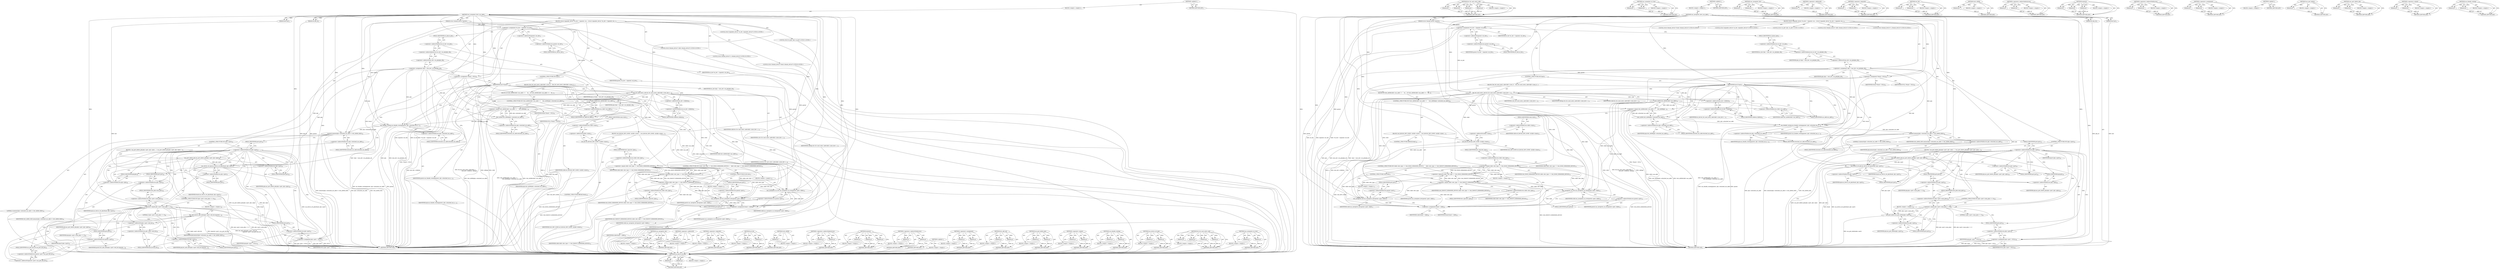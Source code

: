 digraph "sas_disable_routing" {
vulnerable_235 [label=<(METHOD,sas_device_set_phy)>];
vulnerable_236 [label=<(PARAM,p1)>];
vulnerable_237 [label=<(PARAM,p2)>];
vulnerable_238 [label=<(BLOCK,&lt;empty&gt;,&lt;empty&gt;)>];
vulnerable_239 [label=<(METHOD_RETURN,ANY)>];
vulnerable_183 [label=<(METHOD,list_for_each_entry_safe)>];
vulnerable_184 [label=<(PARAM,p1)>];
vulnerable_185 [label=<(PARAM,p2)>];
vulnerable_186 [label=<(PARAM,p3)>];
vulnerable_187 [label=<(PARAM,p4)>];
vulnerable_188 [label=<(BLOCK,&lt;empty&gt;,&lt;empty&gt;)>];
vulnerable_189 [label=<(METHOD_RETURN,ANY)>];
vulnerable_209 [label=<(METHOD,sas_unregister_ex_tree)>];
vulnerable_210 [label=<(PARAM,p1)>];
vulnerable_211 [label=<(PARAM,p2)>];
vulnerable_212 [label=<(BLOCK,&lt;empty&gt;,&lt;empty&gt;)>];
vulnerable_213 [label=<(METHOD_RETURN,ANY)>];
vulnerable_6 [label=<(METHOD,&lt;global&gt;)<SUB>1</SUB>>];
vulnerable_7 [label=<(BLOCK,&lt;empty&gt;,&lt;empty&gt;)<SUB>1</SUB>>];
vulnerable_8 [label=<(METHOD,sas_unregister_devs_sas_addr)<SUB>1</SUB>>];
vulnerable_9 [label=<(PARAM,struct domain_device *parent)<SUB>1</SUB>>];
vulnerable_10 [label=<(PARAM,int phy_id)<SUB>2</SUB>>];
vulnerable_11 [label=<(PARAM,bool last)<SUB>2</SUB>>];
vulnerable_12 [label=<(BLOCK,{
	struct expander_device *ex_dev = &amp;parent-&gt;ex...,{
	struct expander_device *ex_dev = &amp;parent-&gt;ex...)<SUB>3</SUB>>];
vulnerable_13 [label="<(LOCAL,struct expander_device* ex_dev: expander_device*)<SUB>4</SUB>>"];
vulnerable_14 [label=<(&lt;operator&gt;.assignment,*ex_dev = &amp;parent-&gt;ex_dev)<SUB>4</SUB>>];
vulnerable_15 [label=<(IDENTIFIER,ex_dev,*ex_dev = &amp;parent-&gt;ex_dev)<SUB>4</SUB>>];
vulnerable_16 [label=<(&lt;operator&gt;.addressOf,&amp;parent-&gt;ex_dev)<SUB>4</SUB>>];
vulnerable_17 [label=<(&lt;operator&gt;.indirectFieldAccess,parent-&gt;ex_dev)<SUB>4</SUB>>];
vulnerable_18 [label=<(IDENTIFIER,parent,*ex_dev = &amp;parent-&gt;ex_dev)<SUB>4</SUB>>];
vulnerable_19 [label=<(FIELD_IDENTIFIER,ex_dev,ex_dev)<SUB>4</SUB>>];
vulnerable_20 [label="<(LOCAL,struct ex_phy* phy: ex_phy*)<SUB>5</SUB>>"];
vulnerable_21 [label=<(&lt;operator&gt;.assignment,*phy = &amp;ex_dev-&gt;ex_phy[phy_id])<SUB>5</SUB>>];
vulnerable_22 [label=<(IDENTIFIER,phy,*phy = &amp;ex_dev-&gt;ex_phy[phy_id])<SUB>5</SUB>>];
vulnerable_23 [label=<(&lt;operator&gt;.addressOf,&amp;ex_dev-&gt;ex_phy[phy_id])<SUB>5</SUB>>];
vulnerable_24 [label=<(&lt;operator&gt;.indirectIndexAccess,ex_dev-&gt;ex_phy[phy_id])<SUB>5</SUB>>];
vulnerable_25 [label=<(&lt;operator&gt;.indirectFieldAccess,ex_dev-&gt;ex_phy)<SUB>5</SUB>>];
vulnerable_26 [label=<(IDENTIFIER,ex_dev,*phy = &amp;ex_dev-&gt;ex_phy[phy_id])<SUB>5</SUB>>];
vulnerable_27 [label=<(FIELD_IDENTIFIER,ex_phy,ex_phy)<SUB>5</SUB>>];
vulnerable_28 [label=<(IDENTIFIER,phy_id,*phy = &amp;ex_dev-&gt;ex_phy[phy_id])<SUB>5</SUB>>];
vulnerable_29 [label="<(LOCAL,struct domain_device* child: domain_device*)<SUB>6</SUB>>"];
vulnerable_30 [label="<(LOCAL,struct domain_device* n: domain_device*)<SUB>6</SUB>>"];
vulnerable_31 [label="<(LOCAL,struct domain_device* found: domain_device*)<SUB>6</SUB>>"];
vulnerable_32 [label=<(&lt;operator&gt;.assignment,*found = NULL)<SUB>6</SUB>>];
vulnerable_33 [label=<(IDENTIFIER,found,*found = NULL)<SUB>6</SUB>>];
vulnerable_34 [label=<(IDENTIFIER,NULL,*found = NULL)<SUB>6</SUB>>];
vulnerable_35 [label=<(CONTROL_STRUCTURE,IF,if (last))<SUB>7</SUB>>];
vulnerable_36 [label=<(IDENTIFIER,last,if (last))<SUB>7</SUB>>];
vulnerable_37 [label=<(BLOCK,{
		list_for_each_entry_safe(child, n,
			&amp;ex_d...,{
		list_for_each_entry_safe(child, n,
			&amp;ex_d...)<SUB>7</SUB>>];
vulnerable_38 [label=<(list_for_each_entry_safe,list_for_each_entry_safe(child, n,
			&amp;ex_dev-&gt;...)<SUB>8</SUB>>];
vulnerable_39 [label=<(IDENTIFIER,child,list_for_each_entry_safe(child, n,
			&amp;ex_dev-&gt;...)<SUB>8</SUB>>];
vulnerable_40 [label=<(IDENTIFIER,n,list_for_each_entry_safe(child, n,
			&amp;ex_dev-&gt;...)<SUB>8</SUB>>];
vulnerable_41 [label=<(&lt;operator&gt;.addressOf,&amp;ex_dev-&gt;children)<SUB>9</SUB>>];
vulnerable_42 [label=<(&lt;operator&gt;.indirectFieldAccess,ex_dev-&gt;children)<SUB>9</SUB>>];
vulnerable_43 [label=<(IDENTIFIER,ex_dev,list_for_each_entry_safe(child, n,
			&amp;ex_dev-&gt;...)<SUB>9</SUB>>];
vulnerable_44 [label=<(FIELD_IDENTIFIER,children,children)<SUB>9</SUB>>];
vulnerable_45 [label=<(IDENTIFIER,siblings,list_for_each_entry_safe(child, n,
			&amp;ex_dev-&gt;...)<SUB>9</SUB>>];
vulnerable_46 [label=<(BLOCK,{
			if (SAS_ADDR(child-&gt;sas_addr) ==
			    SA...,{
			if (SAS_ADDR(child-&gt;sas_addr) ==
			    SA...)<SUB>9</SUB>>];
vulnerable_47 [label=<(CONTROL_STRUCTURE,IF,if (SAS_ADDR(child-&gt;sas_addr) ==
			    SAS_ADDR(phy-&gt;attached_sas_addr)))<SUB>10</SUB>>];
vulnerable_48 [label=<(&lt;operator&gt;.equals,SAS_ADDR(child-&gt;sas_addr) ==
			    SAS_ADDR(ph...)<SUB>10</SUB>>];
vulnerable_49 [label=<(SAS_ADDR,SAS_ADDR(child-&gt;sas_addr))<SUB>10</SUB>>];
vulnerable_50 [label=<(&lt;operator&gt;.indirectFieldAccess,child-&gt;sas_addr)<SUB>10</SUB>>];
vulnerable_51 [label=<(IDENTIFIER,child,SAS_ADDR(child-&gt;sas_addr))<SUB>10</SUB>>];
vulnerable_52 [label=<(FIELD_IDENTIFIER,sas_addr,sas_addr)<SUB>10</SUB>>];
vulnerable_53 [label=<(SAS_ADDR,SAS_ADDR(phy-&gt;attached_sas_addr))<SUB>11</SUB>>];
vulnerable_54 [label=<(&lt;operator&gt;.indirectFieldAccess,phy-&gt;attached_sas_addr)<SUB>11</SUB>>];
vulnerable_55 [label=<(IDENTIFIER,phy,SAS_ADDR(phy-&gt;attached_sas_addr))<SUB>11</SUB>>];
vulnerable_56 [label=<(FIELD_IDENTIFIER,attached_sas_addr,attached_sas_addr)<SUB>11</SUB>>];
vulnerable_57 [label=<(BLOCK,{
				set_bit(SAS_DEV_GONE, &amp;child-&gt;state);
			...,{
				set_bit(SAS_DEV_GONE, &amp;child-&gt;state);
			...)<SUB>11</SUB>>];
vulnerable_58 [label=<(set_bit,set_bit(SAS_DEV_GONE, &amp;child-&gt;state))<SUB>12</SUB>>];
vulnerable_59 [label=<(IDENTIFIER,SAS_DEV_GONE,set_bit(SAS_DEV_GONE, &amp;child-&gt;state))<SUB>12</SUB>>];
vulnerable_60 [label=<(&lt;operator&gt;.addressOf,&amp;child-&gt;state)<SUB>12</SUB>>];
vulnerable_61 [label=<(&lt;operator&gt;.indirectFieldAccess,child-&gt;state)<SUB>12</SUB>>];
vulnerable_62 [label=<(IDENTIFIER,child,set_bit(SAS_DEV_GONE, &amp;child-&gt;state))<SUB>12</SUB>>];
vulnerable_63 [label=<(FIELD_IDENTIFIER,state,state)<SUB>12</SUB>>];
vulnerable_64 [label=<(CONTROL_STRUCTURE,IF,if (child-&gt;dev_type == SAS_EDGE_EXPANDER_DEVICE ||
				    child-&gt;dev_type == SAS_FANOUT_EXPANDER_DEVICE))<SUB>13</SUB>>];
vulnerable_65 [label=<(&lt;operator&gt;.logicalOr,child-&gt;dev_type == SAS_EDGE_EXPANDER_DEVICE ||
...)<SUB>13</SUB>>];
vulnerable_66 [label=<(&lt;operator&gt;.equals,child-&gt;dev_type == SAS_EDGE_EXPANDER_DEVICE)<SUB>13</SUB>>];
vulnerable_67 [label=<(&lt;operator&gt;.indirectFieldAccess,child-&gt;dev_type)<SUB>13</SUB>>];
vulnerable_68 [label=<(IDENTIFIER,child,child-&gt;dev_type == SAS_EDGE_EXPANDER_DEVICE)<SUB>13</SUB>>];
vulnerable_69 [label=<(FIELD_IDENTIFIER,dev_type,dev_type)<SUB>13</SUB>>];
vulnerable_70 [label=<(IDENTIFIER,SAS_EDGE_EXPANDER_DEVICE,child-&gt;dev_type == SAS_EDGE_EXPANDER_DEVICE)<SUB>13</SUB>>];
vulnerable_71 [label=<(&lt;operator&gt;.equals,child-&gt;dev_type == SAS_FANOUT_EXPANDER_DEVICE)<SUB>14</SUB>>];
vulnerable_72 [label=<(&lt;operator&gt;.indirectFieldAccess,child-&gt;dev_type)<SUB>14</SUB>>];
vulnerable_73 [label=<(IDENTIFIER,child,child-&gt;dev_type == SAS_FANOUT_EXPANDER_DEVICE)<SUB>14</SUB>>];
vulnerable_74 [label=<(FIELD_IDENTIFIER,dev_type,dev_type)<SUB>14</SUB>>];
vulnerable_75 [label=<(IDENTIFIER,SAS_FANOUT_EXPANDER_DEVICE,child-&gt;dev_type == SAS_FANOUT_EXPANDER_DEVICE)<SUB>14</SUB>>];
vulnerable_76 [label=<(BLOCK,&lt;empty&gt;,&lt;empty&gt;)<SUB>15</SUB>>];
vulnerable_77 [label=<(sas_unregister_ex_tree,sas_unregister_ex_tree(parent-&gt;port, child))<SUB>15</SUB>>];
vulnerable_78 [label=<(&lt;operator&gt;.indirectFieldAccess,parent-&gt;port)<SUB>15</SUB>>];
vulnerable_79 [label=<(IDENTIFIER,parent,sas_unregister_ex_tree(parent-&gt;port, child))<SUB>15</SUB>>];
vulnerable_80 [label=<(FIELD_IDENTIFIER,port,port)<SUB>15</SUB>>];
vulnerable_81 [label=<(IDENTIFIER,child,sas_unregister_ex_tree(parent-&gt;port, child))<SUB>15</SUB>>];
vulnerable_82 [label=<(CONTROL_STRUCTURE,ELSE,else)<SUB>17</SUB>>];
vulnerable_83 [label=<(BLOCK,&lt;empty&gt;,&lt;empty&gt;)<SUB>17</SUB>>];
vulnerable_84 [label=<(sas_unregister_dev,sas_unregister_dev(parent-&gt;port, child))<SUB>17</SUB>>];
vulnerable_85 [label=<(&lt;operator&gt;.indirectFieldAccess,parent-&gt;port)<SUB>17</SUB>>];
vulnerable_86 [label=<(IDENTIFIER,parent,sas_unregister_dev(parent-&gt;port, child))<SUB>17</SUB>>];
vulnerable_87 [label=<(FIELD_IDENTIFIER,port,port)<SUB>17</SUB>>];
vulnerable_88 [label=<(IDENTIFIER,child,sas_unregister_dev(parent-&gt;port, child))<SUB>17</SUB>>];
vulnerable_89 [label=<(&lt;operator&gt;.assignment,found = child)<SUB>18</SUB>>];
vulnerable_90 [label=<(IDENTIFIER,found,found = child)<SUB>18</SUB>>];
vulnerable_91 [label=<(IDENTIFIER,child,found = child)<SUB>18</SUB>>];
vulnerable_92 [label=<(CONTROL_STRUCTURE,BREAK,break;)<SUB>19</SUB>>];
vulnerable_93 [label=<(sas_disable_routing,sas_disable_routing(parent, phy-&gt;attached_sas_a...)<SUB>22</SUB>>];
vulnerable_94 [label=<(IDENTIFIER,parent,sas_disable_routing(parent, phy-&gt;attached_sas_a...)<SUB>22</SUB>>];
vulnerable_95 [label=<(&lt;operator&gt;.indirectFieldAccess,phy-&gt;attached_sas_addr)<SUB>22</SUB>>];
vulnerable_96 [label=<(IDENTIFIER,phy,sas_disable_routing(parent, phy-&gt;attached_sas_a...)<SUB>22</SUB>>];
vulnerable_97 [label=<(FIELD_IDENTIFIER,attached_sas_addr,attached_sas_addr)<SUB>22</SUB>>];
vulnerable_98 [label=<(memset,memset(phy-&gt;attached_sas_addr, 0, SAS_ADDR_SIZE))<SUB>24</SUB>>];
vulnerable_99 [label=<(&lt;operator&gt;.indirectFieldAccess,phy-&gt;attached_sas_addr)<SUB>24</SUB>>];
vulnerable_100 [label=<(IDENTIFIER,phy,memset(phy-&gt;attached_sas_addr, 0, SAS_ADDR_SIZE))<SUB>24</SUB>>];
vulnerable_101 [label=<(FIELD_IDENTIFIER,attached_sas_addr,attached_sas_addr)<SUB>24</SUB>>];
vulnerable_102 [label=<(LITERAL,0,memset(phy-&gt;attached_sas_addr, 0, SAS_ADDR_SIZE))<SUB>24</SUB>>];
vulnerable_103 [label=<(IDENTIFIER,SAS_ADDR_SIZE,memset(phy-&gt;attached_sas_addr, 0, SAS_ADDR_SIZE))<SUB>24</SUB>>];
vulnerable_104 [label=<(CONTROL_STRUCTURE,IF,if (phy-&gt;port))<SUB>25</SUB>>];
vulnerable_105 [label=<(&lt;operator&gt;.indirectFieldAccess,phy-&gt;port)<SUB>25</SUB>>];
vulnerable_106 [label=<(IDENTIFIER,phy,if (phy-&gt;port))<SUB>25</SUB>>];
vulnerable_107 [label=<(FIELD_IDENTIFIER,port,port)<SUB>25</SUB>>];
vulnerable_108 [label=<(BLOCK,{
 		sas_port_delete_phy(phy-&gt;port, phy-&gt;phy);
...,{
 		sas_port_delete_phy(phy-&gt;port, phy-&gt;phy);
...)<SUB>25</SUB>>];
vulnerable_109 [label=<(sas_port_delete_phy,sas_port_delete_phy(phy-&gt;port, phy-&gt;phy))<SUB>26</SUB>>];
vulnerable_110 [label=<(&lt;operator&gt;.indirectFieldAccess,phy-&gt;port)<SUB>26</SUB>>];
vulnerable_111 [label=<(IDENTIFIER,phy,sas_port_delete_phy(phy-&gt;port, phy-&gt;phy))<SUB>26</SUB>>];
vulnerable_112 [label=<(FIELD_IDENTIFIER,port,port)<SUB>26</SUB>>];
vulnerable_113 [label=<(&lt;operator&gt;.indirectFieldAccess,phy-&gt;phy)<SUB>26</SUB>>];
vulnerable_114 [label=<(IDENTIFIER,phy,sas_port_delete_phy(phy-&gt;port, phy-&gt;phy))<SUB>26</SUB>>];
vulnerable_115 [label=<(FIELD_IDENTIFIER,phy,phy)<SUB>26</SUB>>];
vulnerable_116 [label=<(sas_device_set_phy,sas_device_set_phy(found, phy-&gt;port))<SUB>27</SUB>>];
vulnerable_117 [label=<(IDENTIFIER,found,sas_device_set_phy(found, phy-&gt;port))<SUB>27</SUB>>];
vulnerable_118 [label=<(&lt;operator&gt;.indirectFieldAccess,phy-&gt;port)<SUB>27</SUB>>];
vulnerable_119 [label=<(IDENTIFIER,phy,sas_device_set_phy(found, phy-&gt;port))<SUB>27</SUB>>];
vulnerable_120 [label=<(FIELD_IDENTIFIER,port,port)<SUB>27</SUB>>];
vulnerable_121 [label=<(CONTROL_STRUCTURE,IF,if (phy-&gt;port-&gt;num_phys == 0))<SUB>28</SUB>>];
vulnerable_122 [label=<(&lt;operator&gt;.equals,phy-&gt;port-&gt;num_phys == 0)<SUB>28</SUB>>];
vulnerable_123 [label=<(&lt;operator&gt;.indirectFieldAccess,phy-&gt;port-&gt;num_phys)<SUB>28</SUB>>];
vulnerable_124 [label=<(&lt;operator&gt;.indirectFieldAccess,phy-&gt;port)<SUB>28</SUB>>];
vulnerable_125 [label=<(IDENTIFIER,phy,phy-&gt;port-&gt;num_phys == 0)<SUB>28</SUB>>];
vulnerable_126 [label=<(FIELD_IDENTIFIER,port,port)<SUB>28</SUB>>];
vulnerable_127 [label=<(FIELD_IDENTIFIER,num_phys,num_phys)<SUB>28</SUB>>];
vulnerable_128 [label=<(LITERAL,0,phy-&gt;port-&gt;num_phys == 0)<SUB>28</SUB>>];
vulnerable_129 [label=<(BLOCK,&lt;empty&gt;,&lt;empty&gt;)<SUB>29</SUB>>];
vulnerable_130 [label=<(sas_port_delete,sas_port_delete(phy-&gt;port))<SUB>29</SUB>>];
vulnerable_131 [label=<(&lt;operator&gt;.indirectFieldAccess,phy-&gt;port)<SUB>29</SUB>>];
vulnerable_132 [label=<(IDENTIFIER,phy,sas_port_delete(phy-&gt;port))<SUB>29</SUB>>];
vulnerable_133 [label=<(FIELD_IDENTIFIER,port,port)<SUB>29</SUB>>];
vulnerable_134 [label=<(&lt;operator&gt;.assignment,phy-&gt;port = NULL)<SUB>30</SUB>>];
vulnerable_135 [label=<(&lt;operator&gt;.indirectFieldAccess,phy-&gt;port)<SUB>30</SUB>>];
vulnerable_136 [label=<(IDENTIFIER,phy,phy-&gt;port = NULL)<SUB>30</SUB>>];
vulnerable_137 [label=<(FIELD_IDENTIFIER,port,port)<SUB>30</SUB>>];
vulnerable_138 [label=<(IDENTIFIER,NULL,phy-&gt;port = NULL)<SUB>30</SUB>>];
vulnerable_139 [label=<(METHOD_RETURN,void)<SUB>1</SUB>>];
vulnerable_141 [label=<(METHOD_RETURN,ANY)<SUB>1</SUB>>];
vulnerable_214 [label=<(METHOD,sas_unregister_dev)>];
vulnerable_215 [label=<(PARAM,p1)>];
vulnerable_216 [label=<(PARAM,p2)>];
vulnerable_217 [label=<(BLOCK,&lt;empty&gt;,&lt;empty&gt;)>];
vulnerable_218 [label=<(METHOD_RETURN,ANY)>];
vulnerable_169 [label=<(METHOD,&lt;operator&gt;.addressOf)>];
vulnerable_170 [label=<(PARAM,p1)>];
vulnerable_171 [label=<(BLOCK,&lt;empty&gt;,&lt;empty&gt;)>];
vulnerable_172 [label=<(METHOD_RETURN,ANY)>];
vulnerable_204 [label=<(METHOD,&lt;operator&gt;.logicalOr)>];
vulnerable_205 [label=<(PARAM,p1)>];
vulnerable_206 [label=<(PARAM,p2)>];
vulnerable_207 [label=<(BLOCK,&lt;empty&gt;,&lt;empty&gt;)>];
vulnerable_208 [label=<(METHOD_RETURN,ANY)>];
vulnerable_199 [label=<(METHOD,set_bit)>];
vulnerable_200 [label=<(PARAM,p1)>];
vulnerable_201 [label=<(PARAM,p2)>];
vulnerable_202 [label=<(BLOCK,&lt;empty&gt;,&lt;empty&gt;)>];
vulnerable_203 [label=<(METHOD_RETURN,ANY)>];
vulnerable_195 [label=<(METHOD,SAS_ADDR)>];
vulnerable_196 [label=<(PARAM,p1)>];
vulnerable_197 [label=<(BLOCK,&lt;empty&gt;,&lt;empty&gt;)>];
vulnerable_198 [label=<(METHOD_RETURN,ANY)>];
vulnerable_178 [label=<(METHOD,&lt;operator&gt;.indirectIndexAccess)>];
vulnerable_179 [label=<(PARAM,p1)>];
vulnerable_180 [label=<(PARAM,p2)>];
vulnerable_181 [label=<(BLOCK,&lt;empty&gt;,&lt;empty&gt;)>];
vulnerable_182 [label=<(METHOD_RETURN,ANY)>];
vulnerable_224 [label=<(METHOD,memset)>];
vulnerable_225 [label=<(PARAM,p1)>];
vulnerable_226 [label=<(PARAM,p2)>];
vulnerable_227 [label=<(PARAM,p3)>];
vulnerable_228 [label=<(BLOCK,&lt;empty&gt;,&lt;empty&gt;)>];
vulnerable_229 [label=<(METHOD_RETURN,ANY)>];
vulnerable_173 [label=<(METHOD,&lt;operator&gt;.indirectFieldAccess)>];
vulnerable_174 [label=<(PARAM,p1)>];
vulnerable_175 [label=<(PARAM,p2)>];
vulnerable_176 [label=<(BLOCK,&lt;empty&gt;,&lt;empty&gt;)>];
vulnerable_177 [label=<(METHOD_RETURN,ANY)>];
vulnerable_164 [label=<(METHOD,&lt;operator&gt;.assignment)>];
vulnerable_165 [label=<(PARAM,p1)>];
vulnerable_166 [label=<(PARAM,p2)>];
vulnerable_167 [label=<(BLOCK,&lt;empty&gt;,&lt;empty&gt;)>];
vulnerable_168 [label=<(METHOD_RETURN,ANY)>];
vulnerable_158 [label=<(METHOD,&lt;global&gt;)<SUB>1</SUB>>];
vulnerable_159 [label=<(BLOCK,&lt;empty&gt;,&lt;empty&gt;)>];
vulnerable_160 [label=<(METHOD_RETURN,ANY)>];
vulnerable_240 [label=<(METHOD,sas_port_delete)>];
vulnerable_241 [label=<(PARAM,p1)>];
vulnerable_242 [label=<(BLOCK,&lt;empty&gt;,&lt;empty&gt;)>];
vulnerable_243 [label=<(METHOD_RETURN,ANY)>];
vulnerable_230 [label=<(METHOD,sas_port_delete_phy)>];
vulnerable_231 [label=<(PARAM,p1)>];
vulnerable_232 [label=<(PARAM,p2)>];
vulnerable_233 [label=<(BLOCK,&lt;empty&gt;,&lt;empty&gt;)>];
vulnerable_234 [label=<(METHOD_RETURN,ANY)>];
vulnerable_190 [label=<(METHOD,&lt;operator&gt;.equals)>];
vulnerable_191 [label=<(PARAM,p1)>];
vulnerable_192 [label=<(PARAM,p2)>];
vulnerable_193 [label=<(BLOCK,&lt;empty&gt;,&lt;empty&gt;)>];
vulnerable_194 [label=<(METHOD_RETURN,ANY)>];
vulnerable_219 [label=<(METHOD,sas_disable_routing)>];
vulnerable_220 [label=<(PARAM,p1)>];
vulnerable_221 [label=<(PARAM,p2)>];
vulnerable_222 [label=<(BLOCK,&lt;empty&gt;,&lt;empty&gt;)>];
vulnerable_223 [label=<(METHOD_RETURN,ANY)>];
fixed_244 [label=<(METHOD,sas_device_set_phy)>];
fixed_245 [label=<(PARAM,p1)>];
fixed_246 [label=<(PARAM,p2)>];
fixed_247 [label=<(BLOCK,&lt;empty&gt;,&lt;empty&gt;)>];
fixed_248 [label=<(METHOD_RETURN,ANY)>];
fixed_192 [label=<(METHOD,list_for_each_entry_safe)>];
fixed_193 [label=<(PARAM,p1)>];
fixed_194 [label=<(PARAM,p2)>];
fixed_195 [label=<(PARAM,p3)>];
fixed_196 [label=<(PARAM,p4)>];
fixed_197 [label=<(BLOCK,&lt;empty&gt;,&lt;empty&gt;)>];
fixed_198 [label=<(METHOD_RETURN,ANY)>];
fixed_218 [label=<(METHOD,sas_unregister_ex_tree)>];
fixed_219 [label=<(PARAM,p1)>];
fixed_220 [label=<(PARAM,p2)>];
fixed_221 [label=<(BLOCK,&lt;empty&gt;,&lt;empty&gt;)>];
fixed_222 [label=<(METHOD_RETURN,ANY)>];
fixed_6 [label=<(METHOD,&lt;global&gt;)<SUB>1</SUB>>];
fixed_7 [label=<(BLOCK,&lt;empty&gt;,&lt;empty&gt;)<SUB>1</SUB>>];
fixed_8 [label=<(METHOD,sas_unregister_devs_sas_addr)<SUB>1</SUB>>];
fixed_9 [label=<(PARAM,struct domain_device *parent)<SUB>1</SUB>>];
fixed_10 [label=<(PARAM,int phy_id)<SUB>2</SUB>>];
fixed_11 [label=<(PARAM,bool last)<SUB>2</SUB>>];
fixed_12 [label=<(BLOCK,{
	struct expander_device *ex_dev = &amp;parent-&gt;ex...,{
	struct expander_device *ex_dev = &amp;parent-&gt;ex...)<SUB>3</SUB>>];
fixed_13 [label="<(LOCAL,struct expander_device* ex_dev: expander_device*)<SUB>4</SUB>>"];
fixed_14 [label=<(&lt;operator&gt;.assignment,*ex_dev = &amp;parent-&gt;ex_dev)<SUB>4</SUB>>];
fixed_15 [label=<(IDENTIFIER,ex_dev,*ex_dev = &amp;parent-&gt;ex_dev)<SUB>4</SUB>>];
fixed_16 [label=<(&lt;operator&gt;.addressOf,&amp;parent-&gt;ex_dev)<SUB>4</SUB>>];
fixed_17 [label=<(&lt;operator&gt;.indirectFieldAccess,parent-&gt;ex_dev)<SUB>4</SUB>>];
fixed_18 [label=<(IDENTIFIER,parent,*ex_dev = &amp;parent-&gt;ex_dev)<SUB>4</SUB>>];
fixed_19 [label=<(FIELD_IDENTIFIER,ex_dev,ex_dev)<SUB>4</SUB>>];
fixed_20 [label="<(LOCAL,struct ex_phy* phy: ex_phy*)<SUB>5</SUB>>"];
fixed_21 [label=<(&lt;operator&gt;.assignment,*phy = &amp;ex_dev-&gt;ex_phy[phy_id])<SUB>5</SUB>>];
fixed_22 [label=<(IDENTIFIER,phy,*phy = &amp;ex_dev-&gt;ex_phy[phy_id])<SUB>5</SUB>>];
fixed_23 [label=<(&lt;operator&gt;.addressOf,&amp;ex_dev-&gt;ex_phy[phy_id])<SUB>5</SUB>>];
fixed_24 [label=<(&lt;operator&gt;.indirectIndexAccess,ex_dev-&gt;ex_phy[phy_id])<SUB>5</SUB>>];
fixed_25 [label=<(&lt;operator&gt;.indirectFieldAccess,ex_dev-&gt;ex_phy)<SUB>5</SUB>>];
fixed_26 [label=<(IDENTIFIER,ex_dev,*phy = &amp;ex_dev-&gt;ex_phy[phy_id])<SUB>5</SUB>>];
fixed_27 [label=<(FIELD_IDENTIFIER,ex_phy,ex_phy)<SUB>5</SUB>>];
fixed_28 [label=<(IDENTIFIER,phy_id,*phy = &amp;ex_dev-&gt;ex_phy[phy_id])<SUB>5</SUB>>];
fixed_29 [label="<(LOCAL,struct domain_device* child: domain_device*)<SUB>6</SUB>>"];
fixed_30 [label="<(LOCAL,struct domain_device* n: domain_device*)<SUB>6</SUB>>"];
fixed_31 [label="<(LOCAL,struct domain_device* found: domain_device*)<SUB>6</SUB>>"];
fixed_32 [label=<(&lt;operator&gt;.assignment,*found = NULL)<SUB>6</SUB>>];
fixed_33 [label=<(IDENTIFIER,found,*found = NULL)<SUB>6</SUB>>];
fixed_34 [label=<(IDENTIFIER,NULL,*found = NULL)<SUB>6</SUB>>];
fixed_35 [label=<(CONTROL_STRUCTURE,IF,if (last))<SUB>7</SUB>>];
fixed_36 [label=<(IDENTIFIER,last,if (last))<SUB>7</SUB>>];
fixed_37 [label=<(BLOCK,{
		list_for_each_entry_safe(child, n,
			&amp;ex_d...,{
		list_for_each_entry_safe(child, n,
			&amp;ex_d...)<SUB>7</SUB>>];
fixed_38 [label=<(list_for_each_entry_safe,list_for_each_entry_safe(child, n,
			&amp;ex_dev-&gt;...)<SUB>8</SUB>>];
fixed_39 [label=<(IDENTIFIER,child,list_for_each_entry_safe(child, n,
			&amp;ex_dev-&gt;...)<SUB>8</SUB>>];
fixed_40 [label=<(IDENTIFIER,n,list_for_each_entry_safe(child, n,
			&amp;ex_dev-&gt;...)<SUB>8</SUB>>];
fixed_41 [label=<(&lt;operator&gt;.addressOf,&amp;ex_dev-&gt;children)<SUB>9</SUB>>];
fixed_42 [label=<(&lt;operator&gt;.indirectFieldAccess,ex_dev-&gt;children)<SUB>9</SUB>>];
fixed_43 [label=<(IDENTIFIER,ex_dev,list_for_each_entry_safe(child, n,
			&amp;ex_dev-&gt;...)<SUB>9</SUB>>];
fixed_44 [label=<(FIELD_IDENTIFIER,children,children)<SUB>9</SUB>>];
fixed_45 [label=<(IDENTIFIER,siblings,list_for_each_entry_safe(child, n,
			&amp;ex_dev-&gt;...)<SUB>9</SUB>>];
fixed_46 [label=<(BLOCK,{
			if (SAS_ADDR(child-&gt;sas_addr) ==
			    SA...,{
			if (SAS_ADDR(child-&gt;sas_addr) ==
			    SA...)<SUB>9</SUB>>];
fixed_47 [label=<(CONTROL_STRUCTURE,IF,if (SAS_ADDR(child-&gt;sas_addr) ==
			    SAS_ADDR(phy-&gt;attached_sas_addr)))<SUB>10</SUB>>];
fixed_48 [label=<(&lt;operator&gt;.equals,SAS_ADDR(child-&gt;sas_addr) ==
			    SAS_ADDR(ph...)<SUB>10</SUB>>];
fixed_49 [label=<(SAS_ADDR,SAS_ADDR(child-&gt;sas_addr))<SUB>10</SUB>>];
fixed_50 [label=<(&lt;operator&gt;.indirectFieldAccess,child-&gt;sas_addr)<SUB>10</SUB>>];
fixed_51 [label=<(IDENTIFIER,child,SAS_ADDR(child-&gt;sas_addr))<SUB>10</SUB>>];
fixed_52 [label=<(FIELD_IDENTIFIER,sas_addr,sas_addr)<SUB>10</SUB>>];
fixed_53 [label=<(SAS_ADDR,SAS_ADDR(phy-&gt;attached_sas_addr))<SUB>11</SUB>>];
fixed_54 [label=<(&lt;operator&gt;.indirectFieldAccess,phy-&gt;attached_sas_addr)<SUB>11</SUB>>];
fixed_55 [label=<(IDENTIFIER,phy,SAS_ADDR(phy-&gt;attached_sas_addr))<SUB>11</SUB>>];
fixed_56 [label=<(FIELD_IDENTIFIER,attached_sas_addr,attached_sas_addr)<SUB>11</SUB>>];
fixed_57 [label=<(BLOCK,{
				set_bit(SAS_DEV_GONE, &amp;child-&gt;state);
			...,{
				set_bit(SAS_DEV_GONE, &amp;child-&gt;state);
			...)<SUB>11</SUB>>];
fixed_58 [label=<(set_bit,set_bit(SAS_DEV_GONE, &amp;child-&gt;state))<SUB>12</SUB>>];
fixed_59 [label=<(IDENTIFIER,SAS_DEV_GONE,set_bit(SAS_DEV_GONE, &amp;child-&gt;state))<SUB>12</SUB>>];
fixed_60 [label=<(&lt;operator&gt;.addressOf,&amp;child-&gt;state)<SUB>12</SUB>>];
fixed_61 [label=<(&lt;operator&gt;.indirectFieldAccess,child-&gt;state)<SUB>12</SUB>>];
fixed_62 [label=<(IDENTIFIER,child,set_bit(SAS_DEV_GONE, &amp;child-&gt;state))<SUB>12</SUB>>];
fixed_63 [label=<(FIELD_IDENTIFIER,state,state)<SUB>12</SUB>>];
fixed_64 [label=<(CONTROL_STRUCTURE,IF,if (child-&gt;dev_type == SAS_EDGE_EXPANDER_DEVICE ||
				    child-&gt;dev_type == SAS_FANOUT_EXPANDER_DEVICE))<SUB>13</SUB>>];
fixed_65 [label=<(&lt;operator&gt;.logicalOr,child-&gt;dev_type == SAS_EDGE_EXPANDER_DEVICE ||
...)<SUB>13</SUB>>];
fixed_66 [label=<(&lt;operator&gt;.equals,child-&gt;dev_type == SAS_EDGE_EXPANDER_DEVICE)<SUB>13</SUB>>];
fixed_67 [label=<(&lt;operator&gt;.indirectFieldAccess,child-&gt;dev_type)<SUB>13</SUB>>];
fixed_68 [label=<(IDENTIFIER,child,child-&gt;dev_type == SAS_EDGE_EXPANDER_DEVICE)<SUB>13</SUB>>];
fixed_69 [label=<(FIELD_IDENTIFIER,dev_type,dev_type)<SUB>13</SUB>>];
fixed_70 [label=<(IDENTIFIER,SAS_EDGE_EXPANDER_DEVICE,child-&gt;dev_type == SAS_EDGE_EXPANDER_DEVICE)<SUB>13</SUB>>];
fixed_71 [label=<(&lt;operator&gt;.equals,child-&gt;dev_type == SAS_FANOUT_EXPANDER_DEVICE)<SUB>14</SUB>>];
fixed_72 [label=<(&lt;operator&gt;.indirectFieldAccess,child-&gt;dev_type)<SUB>14</SUB>>];
fixed_73 [label=<(IDENTIFIER,child,child-&gt;dev_type == SAS_FANOUT_EXPANDER_DEVICE)<SUB>14</SUB>>];
fixed_74 [label=<(FIELD_IDENTIFIER,dev_type,dev_type)<SUB>14</SUB>>];
fixed_75 [label=<(IDENTIFIER,SAS_FANOUT_EXPANDER_DEVICE,child-&gt;dev_type == SAS_FANOUT_EXPANDER_DEVICE)<SUB>14</SUB>>];
fixed_76 [label=<(BLOCK,&lt;empty&gt;,&lt;empty&gt;)<SUB>15</SUB>>];
fixed_77 [label=<(sas_unregister_ex_tree,sas_unregister_ex_tree(parent-&gt;port, child))<SUB>15</SUB>>];
fixed_78 [label=<(&lt;operator&gt;.indirectFieldAccess,parent-&gt;port)<SUB>15</SUB>>];
fixed_79 [label=<(IDENTIFIER,parent,sas_unregister_ex_tree(parent-&gt;port, child))<SUB>15</SUB>>];
fixed_80 [label=<(FIELD_IDENTIFIER,port,port)<SUB>15</SUB>>];
fixed_81 [label=<(IDENTIFIER,child,sas_unregister_ex_tree(parent-&gt;port, child))<SUB>15</SUB>>];
fixed_82 [label=<(CONTROL_STRUCTURE,ELSE,else)<SUB>17</SUB>>];
fixed_83 [label=<(BLOCK,&lt;empty&gt;,&lt;empty&gt;)<SUB>17</SUB>>];
fixed_84 [label=<(sas_unregister_dev,sas_unregister_dev(parent-&gt;port, child))<SUB>17</SUB>>];
fixed_85 [label=<(&lt;operator&gt;.indirectFieldAccess,parent-&gt;port)<SUB>17</SUB>>];
fixed_86 [label=<(IDENTIFIER,parent,sas_unregister_dev(parent-&gt;port, child))<SUB>17</SUB>>];
fixed_87 [label=<(FIELD_IDENTIFIER,port,port)<SUB>17</SUB>>];
fixed_88 [label=<(IDENTIFIER,child,sas_unregister_dev(parent-&gt;port, child))<SUB>17</SUB>>];
fixed_89 [label=<(&lt;operator&gt;.assignment,found = child)<SUB>18</SUB>>];
fixed_90 [label=<(IDENTIFIER,found,found = child)<SUB>18</SUB>>];
fixed_91 [label=<(IDENTIFIER,child,found = child)<SUB>18</SUB>>];
fixed_92 [label=<(CONTROL_STRUCTURE,BREAK,break;)<SUB>19</SUB>>];
fixed_93 [label=<(sas_disable_routing,sas_disable_routing(parent, phy-&gt;attached_sas_a...)<SUB>22</SUB>>];
fixed_94 [label=<(IDENTIFIER,parent,sas_disable_routing(parent, phy-&gt;attached_sas_a...)<SUB>22</SUB>>];
fixed_95 [label=<(&lt;operator&gt;.indirectFieldAccess,phy-&gt;attached_sas_addr)<SUB>22</SUB>>];
fixed_96 [label=<(IDENTIFIER,phy,sas_disable_routing(parent, phy-&gt;attached_sas_a...)<SUB>22</SUB>>];
fixed_97 [label=<(FIELD_IDENTIFIER,attached_sas_addr,attached_sas_addr)<SUB>22</SUB>>];
fixed_98 [label=<(memset,memset(phy-&gt;attached_sas_addr, 0, SAS_ADDR_SIZE))<SUB>24</SUB>>];
fixed_99 [label=<(&lt;operator&gt;.indirectFieldAccess,phy-&gt;attached_sas_addr)<SUB>24</SUB>>];
fixed_100 [label=<(IDENTIFIER,phy,memset(phy-&gt;attached_sas_addr, 0, SAS_ADDR_SIZE))<SUB>24</SUB>>];
fixed_101 [label=<(FIELD_IDENTIFIER,attached_sas_addr,attached_sas_addr)<SUB>24</SUB>>];
fixed_102 [label=<(LITERAL,0,memset(phy-&gt;attached_sas_addr, 0, SAS_ADDR_SIZE))<SUB>24</SUB>>];
fixed_103 [label=<(IDENTIFIER,SAS_ADDR_SIZE,memset(phy-&gt;attached_sas_addr, 0, SAS_ADDR_SIZE))<SUB>24</SUB>>];
fixed_104 [label=<(CONTROL_STRUCTURE,IF,if (phy-&gt;port))<SUB>25</SUB>>];
fixed_105 [label=<(&lt;operator&gt;.indirectFieldAccess,phy-&gt;port)<SUB>25</SUB>>];
fixed_106 [label=<(IDENTIFIER,phy,if (phy-&gt;port))<SUB>25</SUB>>];
fixed_107 [label=<(FIELD_IDENTIFIER,port,port)<SUB>25</SUB>>];
fixed_108 [label=<(BLOCK,{
 		sas_port_delete_phy(phy-&gt;port, phy-&gt;phy);
...,{
 		sas_port_delete_phy(phy-&gt;port, phy-&gt;phy);
...)<SUB>25</SUB>>];
fixed_109 [label=<(sas_port_delete_phy,sas_port_delete_phy(phy-&gt;port, phy-&gt;phy))<SUB>26</SUB>>];
fixed_110 [label=<(&lt;operator&gt;.indirectFieldAccess,phy-&gt;port)<SUB>26</SUB>>];
fixed_111 [label=<(IDENTIFIER,phy,sas_port_delete_phy(phy-&gt;port, phy-&gt;phy))<SUB>26</SUB>>];
fixed_112 [label=<(FIELD_IDENTIFIER,port,port)<SUB>26</SUB>>];
fixed_113 [label=<(&lt;operator&gt;.indirectFieldAccess,phy-&gt;phy)<SUB>26</SUB>>];
fixed_114 [label=<(IDENTIFIER,phy,sas_port_delete_phy(phy-&gt;port, phy-&gt;phy))<SUB>26</SUB>>];
fixed_115 [label=<(FIELD_IDENTIFIER,phy,phy)<SUB>26</SUB>>];
fixed_116 [label=<(sas_device_set_phy,sas_device_set_phy(found, phy-&gt;port))<SUB>27</SUB>>];
fixed_117 [label=<(IDENTIFIER,found,sas_device_set_phy(found, phy-&gt;port))<SUB>27</SUB>>];
fixed_118 [label=<(&lt;operator&gt;.indirectFieldAccess,phy-&gt;port)<SUB>27</SUB>>];
fixed_119 [label=<(IDENTIFIER,phy,sas_device_set_phy(found, phy-&gt;port))<SUB>27</SUB>>];
fixed_120 [label=<(FIELD_IDENTIFIER,port,port)<SUB>27</SUB>>];
fixed_121 [label=<(CONTROL_STRUCTURE,IF,if (phy-&gt;port-&gt;num_phys == 0))<SUB>28</SUB>>];
fixed_122 [label=<(&lt;operator&gt;.equals,phy-&gt;port-&gt;num_phys == 0)<SUB>28</SUB>>];
fixed_123 [label=<(&lt;operator&gt;.indirectFieldAccess,phy-&gt;port-&gt;num_phys)<SUB>28</SUB>>];
fixed_124 [label=<(&lt;operator&gt;.indirectFieldAccess,phy-&gt;port)<SUB>28</SUB>>];
fixed_125 [label=<(IDENTIFIER,phy,phy-&gt;port-&gt;num_phys == 0)<SUB>28</SUB>>];
fixed_126 [label=<(FIELD_IDENTIFIER,port,port)<SUB>28</SUB>>];
fixed_127 [label=<(FIELD_IDENTIFIER,num_phys,num_phys)<SUB>28</SUB>>];
fixed_128 [label=<(LITERAL,0,phy-&gt;port-&gt;num_phys == 0)<SUB>28</SUB>>];
fixed_129 [label=<(BLOCK,&lt;empty&gt;,&lt;empty&gt;)<SUB>29</SUB>>];
fixed_130 [label=<(list_add_tail,list_add_tail(&amp;phy-&gt;port-&gt;del_list,
				&amp;parent...)<SUB>29</SUB>>];
fixed_131 [label=<(&lt;operator&gt;.addressOf,&amp;phy-&gt;port-&gt;del_list)<SUB>29</SUB>>];
fixed_132 [label=<(&lt;operator&gt;.indirectFieldAccess,phy-&gt;port-&gt;del_list)<SUB>29</SUB>>];
fixed_133 [label=<(&lt;operator&gt;.indirectFieldAccess,phy-&gt;port)<SUB>29</SUB>>];
fixed_134 [label=<(IDENTIFIER,phy,list_add_tail(&amp;phy-&gt;port-&gt;del_list,
				&amp;parent...)<SUB>29</SUB>>];
fixed_135 [label=<(FIELD_IDENTIFIER,port,port)<SUB>29</SUB>>];
fixed_136 [label=<(FIELD_IDENTIFIER,del_list,del_list)<SUB>29</SUB>>];
fixed_137 [label=<(&lt;operator&gt;.addressOf,&amp;parent-&gt;port-&gt;sas_port_del_list)<SUB>30</SUB>>];
fixed_138 [label=<(&lt;operator&gt;.indirectFieldAccess,parent-&gt;port-&gt;sas_port_del_list)<SUB>30</SUB>>];
fixed_139 [label=<(&lt;operator&gt;.indirectFieldAccess,parent-&gt;port)<SUB>30</SUB>>];
fixed_140 [label=<(IDENTIFIER,parent,list_add_tail(&amp;phy-&gt;port-&gt;del_list,
				&amp;parent...)<SUB>30</SUB>>];
fixed_141 [label=<(FIELD_IDENTIFIER,port,port)<SUB>30</SUB>>];
fixed_142 [label=<(FIELD_IDENTIFIER,sas_port_del_list,sas_port_del_list)<SUB>30</SUB>>];
fixed_143 [label=<(&lt;operator&gt;.assignment,phy-&gt;port = NULL)<SUB>31</SUB>>];
fixed_144 [label=<(&lt;operator&gt;.indirectFieldAccess,phy-&gt;port)<SUB>31</SUB>>];
fixed_145 [label=<(IDENTIFIER,phy,phy-&gt;port = NULL)<SUB>31</SUB>>];
fixed_146 [label=<(FIELD_IDENTIFIER,port,port)<SUB>31</SUB>>];
fixed_147 [label=<(IDENTIFIER,NULL,phy-&gt;port = NULL)<SUB>31</SUB>>];
fixed_148 [label=<(METHOD_RETURN,void)<SUB>1</SUB>>];
fixed_150 [label=<(METHOD_RETURN,ANY)<SUB>1</SUB>>];
fixed_223 [label=<(METHOD,sas_unregister_dev)>];
fixed_224 [label=<(PARAM,p1)>];
fixed_225 [label=<(PARAM,p2)>];
fixed_226 [label=<(BLOCK,&lt;empty&gt;,&lt;empty&gt;)>];
fixed_227 [label=<(METHOD_RETURN,ANY)>];
fixed_178 [label=<(METHOD,&lt;operator&gt;.addressOf)>];
fixed_179 [label=<(PARAM,p1)>];
fixed_180 [label=<(BLOCK,&lt;empty&gt;,&lt;empty&gt;)>];
fixed_181 [label=<(METHOD_RETURN,ANY)>];
fixed_213 [label=<(METHOD,&lt;operator&gt;.logicalOr)>];
fixed_214 [label=<(PARAM,p1)>];
fixed_215 [label=<(PARAM,p2)>];
fixed_216 [label=<(BLOCK,&lt;empty&gt;,&lt;empty&gt;)>];
fixed_217 [label=<(METHOD_RETURN,ANY)>];
fixed_208 [label=<(METHOD,set_bit)>];
fixed_209 [label=<(PARAM,p1)>];
fixed_210 [label=<(PARAM,p2)>];
fixed_211 [label=<(BLOCK,&lt;empty&gt;,&lt;empty&gt;)>];
fixed_212 [label=<(METHOD_RETURN,ANY)>];
fixed_204 [label=<(METHOD,SAS_ADDR)>];
fixed_205 [label=<(PARAM,p1)>];
fixed_206 [label=<(BLOCK,&lt;empty&gt;,&lt;empty&gt;)>];
fixed_207 [label=<(METHOD_RETURN,ANY)>];
fixed_187 [label=<(METHOD,&lt;operator&gt;.indirectIndexAccess)>];
fixed_188 [label=<(PARAM,p1)>];
fixed_189 [label=<(PARAM,p2)>];
fixed_190 [label=<(BLOCK,&lt;empty&gt;,&lt;empty&gt;)>];
fixed_191 [label=<(METHOD_RETURN,ANY)>];
fixed_233 [label=<(METHOD,memset)>];
fixed_234 [label=<(PARAM,p1)>];
fixed_235 [label=<(PARAM,p2)>];
fixed_236 [label=<(PARAM,p3)>];
fixed_237 [label=<(BLOCK,&lt;empty&gt;,&lt;empty&gt;)>];
fixed_238 [label=<(METHOD_RETURN,ANY)>];
fixed_182 [label=<(METHOD,&lt;operator&gt;.indirectFieldAccess)>];
fixed_183 [label=<(PARAM,p1)>];
fixed_184 [label=<(PARAM,p2)>];
fixed_185 [label=<(BLOCK,&lt;empty&gt;,&lt;empty&gt;)>];
fixed_186 [label=<(METHOD_RETURN,ANY)>];
fixed_173 [label=<(METHOD,&lt;operator&gt;.assignment)>];
fixed_174 [label=<(PARAM,p1)>];
fixed_175 [label=<(PARAM,p2)>];
fixed_176 [label=<(BLOCK,&lt;empty&gt;,&lt;empty&gt;)>];
fixed_177 [label=<(METHOD_RETURN,ANY)>];
fixed_167 [label=<(METHOD,&lt;global&gt;)<SUB>1</SUB>>];
fixed_168 [label=<(BLOCK,&lt;empty&gt;,&lt;empty&gt;)>];
fixed_169 [label=<(METHOD_RETURN,ANY)>];
fixed_249 [label=<(METHOD,list_add_tail)>];
fixed_250 [label=<(PARAM,p1)>];
fixed_251 [label=<(PARAM,p2)>];
fixed_252 [label=<(BLOCK,&lt;empty&gt;,&lt;empty&gt;)>];
fixed_253 [label=<(METHOD_RETURN,ANY)>];
fixed_239 [label=<(METHOD,sas_port_delete_phy)>];
fixed_240 [label=<(PARAM,p1)>];
fixed_241 [label=<(PARAM,p2)>];
fixed_242 [label=<(BLOCK,&lt;empty&gt;,&lt;empty&gt;)>];
fixed_243 [label=<(METHOD_RETURN,ANY)>];
fixed_199 [label=<(METHOD,&lt;operator&gt;.equals)>];
fixed_200 [label=<(PARAM,p1)>];
fixed_201 [label=<(PARAM,p2)>];
fixed_202 [label=<(BLOCK,&lt;empty&gt;,&lt;empty&gt;)>];
fixed_203 [label=<(METHOD_RETURN,ANY)>];
fixed_228 [label=<(METHOD,sas_disable_routing)>];
fixed_229 [label=<(PARAM,p1)>];
fixed_230 [label=<(PARAM,p2)>];
fixed_231 [label=<(BLOCK,&lt;empty&gt;,&lt;empty&gt;)>];
fixed_232 [label=<(METHOD_RETURN,ANY)>];
vulnerable_235 -> vulnerable_236  [key=0, label="AST: "];
vulnerable_235 -> vulnerable_236  [key=1, label="DDG: "];
vulnerable_235 -> vulnerable_238  [key=0, label="AST: "];
vulnerable_235 -> vulnerable_237  [key=0, label="AST: "];
vulnerable_235 -> vulnerable_237  [key=1, label="DDG: "];
vulnerable_235 -> vulnerable_239  [key=0, label="AST: "];
vulnerable_235 -> vulnerable_239  [key=1, label="CFG: "];
vulnerable_236 -> vulnerable_239  [key=0, label="DDG: p1"];
vulnerable_237 -> vulnerable_239  [key=0, label="DDG: p2"];
vulnerable_183 -> vulnerable_184  [key=0, label="AST: "];
vulnerable_183 -> vulnerable_184  [key=1, label="DDG: "];
vulnerable_183 -> vulnerable_188  [key=0, label="AST: "];
vulnerable_183 -> vulnerable_185  [key=0, label="AST: "];
vulnerable_183 -> vulnerable_185  [key=1, label="DDG: "];
vulnerable_183 -> vulnerable_189  [key=0, label="AST: "];
vulnerable_183 -> vulnerable_189  [key=1, label="CFG: "];
vulnerable_183 -> vulnerable_186  [key=0, label="AST: "];
vulnerable_183 -> vulnerable_186  [key=1, label="DDG: "];
vulnerable_183 -> vulnerable_187  [key=0, label="AST: "];
vulnerable_183 -> vulnerable_187  [key=1, label="DDG: "];
vulnerable_184 -> vulnerable_189  [key=0, label="DDG: p1"];
vulnerable_185 -> vulnerable_189  [key=0, label="DDG: p2"];
vulnerable_186 -> vulnerable_189  [key=0, label="DDG: p3"];
vulnerable_187 -> vulnerable_189  [key=0, label="DDG: p4"];
vulnerable_209 -> vulnerable_210  [key=0, label="AST: "];
vulnerable_209 -> vulnerable_210  [key=1, label="DDG: "];
vulnerable_209 -> vulnerable_212  [key=0, label="AST: "];
vulnerable_209 -> vulnerable_211  [key=0, label="AST: "];
vulnerable_209 -> vulnerable_211  [key=1, label="DDG: "];
vulnerable_209 -> vulnerable_213  [key=0, label="AST: "];
vulnerable_209 -> vulnerable_213  [key=1, label="CFG: "];
vulnerable_210 -> vulnerable_213  [key=0, label="DDG: p1"];
vulnerable_211 -> vulnerable_213  [key=0, label="DDG: p2"];
vulnerable_6 -> vulnerable_7  [key=0, label="AST: "];
vulnerable_6 -> vulnerable_141  [key=0, label="AST: "];
vulnerable_6 -> vulnerable_141  [key=1, label="CFG: "];
vulnerable_7 -> vulnerable_8  [key=0, label="AST: "];
vulnerable_8 -> vulnerable_9  [key=0, label="AST: "];
vulnerable_8 -> vulnerable_9  [key=1, label="DDG: "];
vulnerable_8 -> vulnerable_10  [key=0, label="AST: "];
vulnerable_8 -> vulnerable_10  [key=1, label="DDG: "];
vulnerable_8 -> vulnerable_11  [key=0, label="AST: "];
vulnerable_8 -> vulnerable_11  [key=1, label="DDG: "];
vulnerable_8 -> vulnerable_12  [key=0, label="AST: "];
vulnerable_8 -> vulnerable_139  [key=0, label="AST: "];
vulnerable_8 -> vulnerable_19  [key=0, label="CFG: "];
vulnerable_8 -> vulnerable_32  [key=0, label="DDG: "];
vulnerable_8 -> vulnerable_36  [key=0, label="DDG: "];
vulnerable_8 -> vulnerable_98  [key=0, label="DDG: "];
vulnerable_8 -> vulnerable_46  [key=0, label="DDG: "];
vulnerable_8 -> vulnerable_134  [key=0, label="DDG: "];
vulnerable_8 -> vulnerable_38  [key=0, label="DDG: "];
vulnerable_8 -> vulnerable_93  [key=0, label="DDG: "];
vulnerable_8 -> vulnerable_116  [key=0, label="DDG: "];
vulnerable_8 -> vulnerable_122  [key=0, label="DDG: "];
vulnerable_8 -> vulnerable_89  [key=0, label="DDG: "];
vulnerable_8 -> vulnerable_58  [key=0, label="DDG: "];
vulnerable_8 -> vulnerable_66  [key=0, label="DDG: "];
vulnerable_8 -> vulnerable_71  [key=0, label="DDG: "];
vulnerable_8 -> vulnerable_77  [key=0, label="DDG: "];
vulnerable_8 -> vulnerable_84  [key=0, label="DDG: "];
vulnerable_9 -> vulnerable_139  [key=0, label="DDG: parent"];
vulnerable_9 -> vulnerable_14  [key=0, label="DDG: parent"];
vulnerable_9 -> vulnerable_93  [key=0, label="DDG: parent"];
vulnerable_9 -> vulnerable_77  [key=0, label="DDG: parent"];
vulnerable_9 -> vulnerable_84  [key=0, label="DDG: parent"];
vulnerable_10 -> vulnerable_139  [key=0, label="DDG: phy_id"];
vulnerable_11 -> vulnerable_139  [key=0, label="DDG: last"];
vulnerable_12 -> vulnerable_13  [key=0, label="AST: "];
vulnerable_12 -> vulnerable_14  [key=0, label="AST: "];
vulnerable_12 -> vulnerable_20  [key=0, label="AST: "];
vulnerable_12 -> vulnerable_21  [key=0, label="AST: "];
vulnerable_12 -> vulnerable_29  [key=0, label="AST: "];
vulnerable_12 -> vulnerable_30  [key=0, label="AST: "];
vulnerable_12 -> vulnerable_31  [key=0, label="AST: "];
vulnerable_12 -> vulnerable_32  [key=0, label="AST: "];
vulnerable_12 -> vulnerable_35  [key=0, label="AST: "];
vulnerable_12 -> vulnerable_98  [key=0, label="AST: "];
vulnerable_12 -> vulnerable_104  [key=0, label="AST: "];
vulnerable_14 -> vulnerable_15  [key=0, label="AST: "];
vulnerable_14 -> vulnerable_16  [key=0, label="AST: "];
vulnerable_14 -> vulnerable_27  [key=0, label="CFG: "];
vulnerable_14 -> vulnerable_139  [key=0, label="DDG: ex_dev"];
vulnerable_14 -> vulnerable_139  [key=1, label="DDG: &amp;parent-&gt;ex_dev"];
vulnerable_14 -> vulnerable_139  [key=2, label="DDG: *ex_dev = &amp;parent-&gt;ex_dev"];
vulnerable_14 -> vulnerable_38  [key=0, label="DDG: ex_dev"];
vulnerable_16 -> vulnerable_17  [key=0, label="AST: "];
vulnerable_16 -> vulnerable_14  [key=0, label="CFG: "];
vulnerable_17 -> vulnerable_18  [key=0, label="AST: "];
vulnerable_17 -> vulnerable_19  [key=0, label="AST: "];
vulnerable_17 -> vulnerable_16  [key=0, label="CFG: "];
vulnerable_19 -> vulnerable_17  [key=0, label="CFG: "];
vulnerable_21 -> vulnerable_22  [key=0, label="AST: "];
vulnerable_21 -> vulnerable_23  [key=0, label="AST: "];
vulnerable_21 -> vulnerable_32  [key=0, label="CFG: "];
vulnerable_21 -> vulnerable_139  [key=0, label="DDG: phy"];
vulnerable_21 -> vulnerable_139  [key=1, label="DDG: &amp;ex_dev-&gt;ex_phy[phy_id]"];
vulnerable_21 -> vulnerable_139  [key=2, label="DDG: *phy = &amp;ex_dev-&gt;ex_phy[phy_id]"];
vulnerable_21 -> vulnerable_98  [key=0, label="DDG: phy"];
vulnerable_21 -> vulnerable_93  [key=0, label="DDG: phy"];
vulnerable_21 -> vulnerable_109  [key=0, label="DDG: phy"];
vulnerable_21 -> vulnerable_116  [key=0, label="DDG: phy"];
vulnerable_21 -> vulnerable_130  [key=0, label="DDG: phy"];
vulnerable_21 -> vulnerable_53  [key=0, label="DDG: phy"];
vulnerable_23 -> vulnerable_24  [key=0, label="AST: "];
vulnerable_23 -> vulnerable_21  [key=0, label="CFG: "];
vulnerable_24 -> vulnerable_25  [key=0, label="AST: "];
vulnerable_24 -> vulnerable_28  [key=0, label="AST: "];
vulnerable_24 -> vulnerable_23  [key=0, label="CFG: "];
vulnerable_25 -> vulnerable_26  [key=0, label="AST: "];
vulnerable_25 -> vulnerable_27  [key=0, label="AST: "];
vulnerable_25 -> vulnerable_24  [key=0, label="CFG: "];
vulnerable_27 -> vulnerable_25  [key=0, label="CFG: "];
vulnerable_32 -> vulnerable_33  [key=0, label="AST: "];
vulnerable_32 -> vulnerable_34  [key=0, label="AST: "];
vulnerable_32 -> vulnerable_36  [key=0, label="CFG: "];
vulnerable_32 -> vulnerable_139  [key=0, label="DDG: *found = NULL"];
vulnerable_32 -> vulnerable_116  [key=0, label="DDG: found"];
vulnerable_35 -> vulnerable_36  [key=0, label="AST: "];
vulnerable_35 -> vulnerable_37  [key=0, label="AST: "];
vulnerable_36 -> vulnerable_44  [key=0, label="CFG: "];
vulnerable_36 -> vulnerable_44  [key=1, label="CDG: "];
vulnerable_36 -> vulnerable_101  [key=0, label="CFG: "];
vulnerable_36 -> vulnerable_48  [key=0, label="CDG: "];
vulnerable_36 -> vulnerable_49  [key=0, label="CDG: "];
vulnerable_36 -> vulnerable_42  [key=0, label="CDG: "];
vulnerable_36 -> vulnerable_52  [key=0, label="CDG: "];
vulnerable_36 -> vulnerable_38  [key=0, label="CDG: "];
vulnerable_36 -> vulnerable_56  [key=0, label="CDG: "];
vulnerable_36 -> vulnerable_95  [key=0, label="CDG: "];
vulnerable_36 -> vulnerable_50  [key=0, label="CDG: "];
vulnerable_36 -> vulnerable_97  [key=0, label="CDG: "];
vulnerable_36 -> vulnerable_93  [key=0, label="CDG: "];
vulnerable_36 -> vulnerable_54  [key=0, label="CDG: "];
vulnerable_36 -> vulnerable_53  [key=0, label="CDG: "];
vulnerable_36 -> vulnerable_41  [key=0, label="CDG: "];
vulnerable_37 -> vulnerable_38  [key=0, label="AST: "];
vulnerable_37 -> vulnerable_46  [key=0, label="AST: "];
vulnerable_37 -> vulnerable_93  [key=0, label="AST: "];
vulnerable_38 -> vulnerable_39  [key=0, label="AST: "];
vulnerable_38 -> vulnerable_40  [key=0, label="AST: "];
vulnerable_38 -> vulnerable_41  [key=0, label="AST: "];
vulnerable_38 -> vulnerable_45  [key=0, label="AST: "];
vulnerable_38 -> vulnerable_52  [key=0, label="CFG: "];
vulnerable_38 -> vulnerable_139  [key=0, label="DDG: child"];
vulnerable_38 -> vulnerable_139  [key=1, label="DDG: n"];
vulnerable_38 -> vulnerable_139  [key=2, label="DDG: &amp;ex_dev-&gt;children"];
vulnerable_38 -> vulnerable_139  [key=3, label="DDG: list_for_each_entry_safe(child, n,
			&amp;ex_dev-&gt;children, siblings)"];
vulnerable_38 -> vulnerable_139  [key=4, label="DDG: siblings"];
vulnerable_38 -> vulnerable_89  [key=0, label="DDG: child"];
vulnerable_38 -> vulnerable_49  [key=0, label="DDG: child"];
vulnerable_38 -> vulnerable_58  [key=0, label="DDG: child"];
vulnerable_38 -> vulnerable_66  [key=0, label="DDG: child"];
vulnerable_38 -> vulnerable_71  [key=0, label="DDG: child"];
vulnerable_38 -> vulnerable_77  [key=0, label="DDG: child"];
vulnerable_38 -> vulnerable_84  [key=0, label="DDG: child"];
vulnerable_41 -> vulnerable_42  [key=0, label="AST: "];
vulnerable_41 -> vulnerable_38  [key=0, label="CFG: "];
vulnerable_42 -> vulnerable_43  [key=0, label="AST: "];
vulnerable_42 -> vulnerable_44  [key=0, label="AST: "];
vulnerable_42 -> vulnerable_41  [key=0, label="CFG: "];
vulnerable_44 -> vulnerable_42  [key=0, label="CFG: "];
vulnerable_46 -> vulnerable_47  [key=0, label="AST: "];
vulnerable_47 -> vulnerable_48  [key=0, label="AST: "];
vulnerable_47 -> vulnerable_57  [key=0, label="AST: "];
vulnerable_48 -> vulnerable_49  [key=0, label="AST: "];
vulnerable_48 -> vulnerable_53  [key=0, label="AST: "];
vulnerable_48 -> vulnerable_63  [key=0, label="CFG: "];
vulnerable_48 -> vulnerable_97  [key=0, label="CFG: "];
vulnerable_48 -> vulnerable_139  [key=0, label="DDG: SAS_ADDR(child-&gt;sas_addr)"];
vulnerable_48 -> vulnerable_139  [key=1, label="DDG: SAS_ADDR(phy-&gt;attached_sas_addr)"];
vulnerable_48 -> vulnerable_139  [key=2, label="DDG: SAS_ADDR(child-&gt;sas_addr) ==
			    SAS_ADDR(phy-&gt;attached_sas_addr)"];
vulnerable_49 -> vulnerable_50  [key=0, label="AST: "];
vulnerable_49 -> vulnerable_56  [key=0, label="CFG: "];
vulnerable_49 -> vulnerable_139  [key=0, label="DDG: child-&gt;sas_addr"];
vulnerable_49 -> vulnerable_48  [key=0, label="DDG: child-&gt;sas_addr"];
vulnerable_49 -> vulnerable_89  [key=0, label="DDG: child-&gt;sas_addr"];
vulnerable_49 -> vulnerable_77  [key=0, label="DDG: child-&gt;sas_addr"];
vulnerable_49 -> vulnerable_84  [key=0, label="DDG: child-&gt;sas_addr"];
vulnerable_50 -> vulnerable_51  [key=0, label="AST: "];
vulnerable_50 -> vulnerable_52  [key=0, label="AST: "];
vulnerable_50 -> vulnerable_49  [key=0, label="CFG: "];
vulnerable_52 -> vulnerable_50  [key=0, label="CFG: "];
vulnerable_53 -> vulnerable_54  [key=0, label="AST: "];
vulnerable_53 -> vulnerable_48  [key=0, label="CFG: "];
vulnerable_53 -> vulnerable_48  [key=1, label="DDG: phy-&gt;attached_sas_addr"];
vulnerable_53 -> vulnerable_93  [key=0, label="DDG: phy-&gt;attached_sas_addr"];
vulnerable_54 -> vulnerable_55  [key=0, label="AST: "];
vulnerable_54 -> vulnerable_56  [key=0, label="AST: "];
vulnerable_54 -> vulnerable_53  [key=0, label="CFG: "];
vulnerable_56 -> vulnerable_54  [key=0, label="CFG: "];
vulnerable_57 -> vulnerable_58  [key=0, label="AST: "];
vulnerable_57 -> vulnerable_64  [key=0, label="AST: "];
vulnerable_57 -> vulnerable_89  [key=0, label="AST: "];
vulnerable_57 -> vulnerable_92  [key=0, label="AST: "];
vulnerable_58 -> vulnerable_59  [key=0, label="AST: "];
vulnerable_58 -> vulnerable_60  [key=0, label="AST: "];
vulnerable_58 -> vulnerable_69  [key=0, label="CFG: "];
vulnerable_58 -> vulnerable_139  [key=0, label="DDG: SAS_DEV_GONE"];
vulnerable_60 -> vulnerable_61  [key=0, label="AST: "];
vulnerable_60 -> vulnerable_58  [key=0, label="CFG: "];
vulnerable_61 -> vulnerable_62  [key=0, label="AST: "];
vulnerable_61 -> vulnerable_63  [key=0, label="AST: "];
vulnerable_61 -> vulnerable_60  [key=0, label="CFG: "];
vulnerable_63 -> vulnerable_61  [key=0, label="CFG: "];
vulnerable_64 -> vulnerable_65  [key=0, label="AST: "];
vulnerable_64 -> vulnerable_76  [key=0, label="AST: "];
vulnerable_64 -> vulnerable_82  [key=0, label="AST: "];
vulnerable_65 -> vulnerable_66  [key=0, label="AST: "];
vulnerable_65 -> vulnerable_71  [key=0, label="AST: "];
vulnerable_65 -> vulnerable_80  [key=0, label="CFG: "];
vulnerable_65 -> vulnerable_87  [key=0, label="CFG: "];
vulnerable_66 -> vulnerable_67  [key=0, label="AST: "];
vulnerable_66 -> vulnerable_70  [key=0, label="AST: "];
vulnerable_66 -> vulnerable_65  [key=0, label="CFG: "];
vulnerable_66 -> vulnerable_65  [key=1, label="DDG: child-&gt;dev_type"];
vulnerable_66 -> vulnerable_65  [key=2, label="DDG: SAS_EDGE_EXPANDER_DEVICE"];
vulnerable_66 -> vulnerable_74  [key=0, label="CFG: "];
vulnerable_66 -> vulnerable_139  [key=0, label="DDG: SAS_EDGE_EXPANDER_DEVICE"];
vulnerable_66 -> vulnerable_89  [key=0, label="DDG: child-&gt;dev_type"];
vulnerable_66 -> vulnerable_71  [key=0, label="DDG: child-&gt;dev_type"];
vulnerable_66 -> vulnerable_77  [key=0, label="DDG: child-&gt;dev_type"];
vulnerable_66 -> vulnerable_84  [key=0, label="DDG: child-&gt;dev_type"];
vulnerable_67 -> vulnerable_68  [key=0, label="AST: "];
vulnerable_67 -> vulnerable_69  [key=0, label="AST: "];
vulnerable_67 -> vulnerable_66  [key=0, label="CFG: "];
vulnerable_69 -> vulnerable_67  [key=0, label="CFG: "];
vulnerable_71 -> vulnerable_72  [key=0, label="AST: "];
vulnerable_71 -> vulnerable_75  [key=0, label="AST: "];
vulnerable_71 -> vulnerable_65  [key=0, label="CFG: "];
vulnerable_71 -> vulnerable_65  [key=1, label="DDG: child-&gt;dev_type"];
vulnerable_71 -> vulnerable_65  [key=2, label="DDG: SAS_FANOUT_EXPANDER_DEVICE"];
vulnerable_71 -> vulnerable_139  [key=0, label="DDG: SAS_FANOUT_EXPANDER_DEVICE"];
vulnerable_71 -> vulnerable_89  [key=0, label="DDG: child-&gt;dev_type"];
vulnerable_71 -> vulnerable_77  [key=0, label="DDG: child-&gt;dev_type"];
vulnerable_71 -> vulnerable_84  [key=0, label="DDG: child-&gt;dev_type"];
vulnerable_72 -> vulnerable_73  [key=0, label="AST: "];
vulnerable_72 -> vulnerable_74  [key=0, label="AST: "];
vulnerable_72 -> vulnerable_71  [key=0, label="CFG: "];
vulnerable_74 -> vulnerable_72  [key=0, label="CFG: "];
vulnerable_76 -> vulnerable_77  [key=0, label="AST: "];
vulnerable_77 -> vulnerable_78  [key=0, label="AST: "];
vulnerable_77 -> vulnerable_81  [key=0, label="AST: "];
vulnerable_77 -> vulnerable_89  [key=0, label="CFG: "];
vulnerable_77 -> vulnerable_89  [key=1, label="DDG: child"];
vulnerable_78 -> vulnerable_79  [key=0, label="AST: "];
vulnerable_78 -> vulnerable_80  [key=0, label="AST: "];
vulnerable_78 -> vulnerable_77  [key=0, label="CFG: "];
vulnerable_80 -> vulnerable_78  [key=0, label="CFG: "];
vulnerable_82 -> vulnerable_83  [key=0, label="AST: "];
vulnerable_83 -> vulnerable_84  [key=0, label="AST: "];
vulnerable_84 -> vulnerable_85  [key=0, label="AST: "];
vulnerable_84 -> vulnerable_88  [key=0, label="AST: "];
vulnerable_84 -> vulnerable_89  [key=0, label="CFG: "];
vulnerable_84 -> vulnerable_89  [key=1, label="DDG: child"];
vulnerable_85 -> vulnerable_86  [key=0, label="AST: "];
vulnerable_85 -> vulnerable_87  [key=0, label="AST: "];
vulnerable_85 -> vulnerable_84  [key=0, label="CFG: "];
vulnerable_87 -> vulnerable_85  [key=0, label="CFG: "];
vulnerable_89 -> vulnerable_90  [key=0, label="AST: "];
vulnerable_89 -> vulnerable_91  [key=0, label="AST: "];
vulnerable_93 -> vulnerable_94  [key=0, label="AST: "];
vulnerable_93 -> vulnerable_95  [key=0, label="AST: "];
vulnerable_93 -> vulnerable_101  [key=0, label="CFG: "];
vulnerable_93 -> vulnerable_139  [key=0, label="DDG: parent"];
vulnerable_93 -> vulnerable_139  [key=1, label="DDG: sas_disable_routing(parent, phy-&gt;attached_sas_addr)"];
vulnerable_93 -> vulnerable_98  [key=0, label="DDG: phy-&gt;attached_sas_addr"];
vulnerable_95 -> vulnerable_96  [key=0, label="AST: "];
vulnerable_95 -> vulnerable_97  [key=0, label="AST: "];
vulnerable_95 -> vulnerable_93  [key=0, label="CFG: "];
vulnerable_97 -> vulnerable_95  [key=0, label="CFG: "];
vulnerable_98 -> vulnerable_99  [key=0, label="AST: "];
vulnerable_98 -> vulnerable_102  [key=0, label="AST: "];
vulnerable_98 -> vulnerable_103  [key=0, label="AST: "];
vulnerable_98 -> vulnerable_107  [key=0, label="CFG: "];
vulnerable_98 -> vulnerable_139  [key=0, label="DDG: phy-&gt;attached_sas_addr"];
vulnerable_98 -> vulnerable_139  [key=1, label="DDG: memset(phy-&gt;attached_sas_addr, 0, SAS_ADDR_SIZE)"];
vulnerable_98 -> vulnerable_139  [key=2, label="DDG: SAS_ADDR_SIZE"];
vulnerable_99 -> vulnerable_100  [key=0, label="AST: "];
vulnerable_99 -> vulnerable_101  [key=0, label="AST: "];
vulnerable_99 -> vulnerable_98  [key=0, label="CFG: "];
vulnerable_101 -> vulnerable_99  [key=0, label="CFG: "];
vulnerable_104 -> vulnerable_105  [key=0, label="AST: "];
vulnerable_104 -> vulnerable_108  [key=0, label="AST: "];
vulnerable_105 -> vulnerable_106  [key=0, label="AST: "];
vulnerable_105 -> vulnerable_107  [key=0, label="AST: "];
vulnerable_105 -> vulnerable_139  [key=0, label="CFG: "];
vulnerable_105 -> vulnerable_112  [key=0, label="CFG: "];
vulnerable_105 -> vulnerable_112  [key=1, label="CDG: "];
vulnerable_105 -> vulnerable_115  [key=0, label="CDG: "];
vulnerable_105 -> vulnerable_120  [key=0, label="CDG: "];
vulnerable_105 -> vulnerable_113  [key=0, label="CDG: "];
vulnerable_105 -> vulnerable_116  [key=0, label="CDG: "];
vulnerable_105 -> vulnerable_122  [key=0, label="CDG: "];
vulnerable_105 -> vulnerable_123  [key=0, label="CDG: "];
vulnerable_105 -> vulnerable_134  [key=0, label="CDG: "];
vulnerable_105 -> vulnerable_126  [key=0, label="CDG: "];
vulnerable_105 -> vulnerable_137  [key=0, label="CDG: "];
vulnerable_105 -> vulnerable_118  [key=0, label="CDG: "];
vulnerable_105 -> vulnerable_135  [key=0, label="CDG: "];
vulnerable_105 -> vulnerable_110  [key=0, label="CDG: "];
vulnerable_105 -> vulnerable_127  [key=0, label="CDG: "];
vulnerable_105 -> vulnerable_124  [key=0, label="CDG: "];
vulnerable_105 -> vulnerable_109  [key=0, label="CDG: "];
vulnerable_107 -> vulnerable_105  [key=0, label="CFG: "];
vulnerable_108 -> vulnerable_109  [key=0, label="AST: "];
vulnerable_108 -> vulnerable_116  [key=0, label="AST: "];
vulnerable_108 -> vulnerable_121  [key=0, label="AST: "];
vulnerable_108 -> vulnerable_134  [key=0, label="AST: "];
vulnerable_109 -> vulnerable_110  [key=0, label="AST: "];
vulnerable_109 -> vulnerable_113  [key=0, label="AST: "];
vulnerable_109 -> vulnerable_120  [key=0, label="CFG: "];
vulnerable_109 -> vulnerable_139  [key=0, label="DDG: phy-&gt;phy"];
vulnerable_109 -> vulnerable_139  [key=1, label="DDG: sas_port_delete_phy(phy-&gt;port, phy-&gt;phy)"];
vulnerable_109 -> vulnerable_116  [key=0, label="DDG: phy-&gt;port"];
vulnerable_110 -> vulnerable_111  [key=0, label="AST: "];
vulnerable_110 -> vulnerable_112  [key=0, label="AST: "];
vulnerable_110 -> vulnerable_115  [key=0, label="CFG: "];
vulnerable_112 -> vulnerable_110  [key=0, label="CFG: "];
vulnerable_113 -> vulnerable_114  [key=0, label="AST: "];
vulnerable_113 -> vulnerable_115  [key=0, label="AST: "];
vulnerable_113 -> vulnerable_109  [key=0, label="CFG: "];
vulnerable_115 -> vulnerable_113  [key=0, label="CFG: "];
vulnerable_116 -> vulnerable_117  [key=0, label="AST: "];
vulnerable_116 -> vulnerable_118  [key=0, label="AST: "];
vulnerable_116 -> vulnerable_126  [key=0, label="CFG: "];
vulnerable_116 -> vulnerable_139  [key=0, label="DDG: found"];
vulnerable_116 -> vulnerable_139  [key=1, label="DDG: sas_device_set_phy(found, phy-&gt;port)"];
vulnerable_116 -> vulnerable_130  [key=0, label="DDG: phy-&gt;port"];
vulnerable_118 -> vulnerable_119  [key=0, label="AST: "];
vulnerable_118 -> vulnerable_120  [key=0, label="AST: "];
vulnerable_118 -> vulnerable_116  [key=0, label="CFG: "];
vulnerable_120 -> vulnerable_118  [key=0, label="CFG: "];
vulnerable_121 -> vulnerable_122  [key=0, label="AST: "];
vulnerable_121 -> vulnerable_129  [key=0, label="AST: "];
vulnerable_122 -> vulnerable_123  [key=0, label="AST: "];
vulnerable_122 -> vulnerable_128  [key=0, label="AST: "];
vulnerable_122 -> vulnerable_133  [key=0, label="CFG: "];
vulnerable_122 -> vulnerable_133  [key=1, label="CDG: "];
vulnerable_122 -> vulnerable_137  [key=0, label="CFG: "];
vulnerable_122 -> vulnerable_139  [key=0, label="DDG: phy-&gt;port-&gt;num_phys"];
vulnerable_122 -> vulnerable_139  [key=1, label="DDG: phy-&gt;port-&gt;num_phys == 0"];
vulnerable_122 -> vulnerable_130  [key=0, label="DDG: phy-&gt;port-&gt;num_phys"];
vulnerable_122 -> vulnerable_130  [key=1, label="CDG: "];
vulnerable_122 -> vulnerable_131  [key=0, label="CDG: "];
vulnerable_123 -> vulnerable_124  [key=0, label="AST: "];
vulnerable_123 -> vulnerable_127  [key=0, label="AST: "];
vulnerable_123 -> vulnerable_122  [key=0, label="CFG: "];
vulnerable_124 -> vulnerable_125  [key=0, label="AST: "];
vulnerable_124 -> vulnerable_126  [key=0, label="AST: "];
vulnerable_124 -> vulnerable_127  [key=0, label="CFG: "];
vulnerable_126 -> vulnerable_124  [key=0, label="CFG: "];
vulnerable_127 -> vulnerable_123  [key=0, label="CFG: "];
vulnerable_129 -> vulnerable_130  [key=0, label="AST: "];
vulnerable_130 -> vulnerable_131  [key=0, label="AST: "];
vulnerable_130 -> vulnerable_137  [key=0, label="CFG: "];
vulnerable_130 -> vulnerable_139  [key=0, label="DDG: sas_port_delete(phy-&gt;port)"];
vulnerable_131 -> vulnerable_132  [key=0, label="AST: "];
vulnerable_131 -> vulnerable_133  [key=0, label="AST: "];
vulnerable_131 -> vulnerable_130  [key=0, label="CFG: "];
vulnerable_133 -> vulnerable_131  [key=0, label="CFG: "];
vulnerable_134 -> vulnerable_135  [key=0, label="AST: "];
vulnerable_134 -> vulnerable_138  [key=0, label="AST: "];
vulnerable_134 -> vulnerable_139  [key=0, label="CFG: "];
vulnerable_134 -> vulnerable_139  [key=1, label="DDG: phy-&gt;port"];
vulnerable_134 -> vulnerable_139  [key=2, label="DDG: NULL"];
vulnerable_134 -> vulnerable_139  [key=3, label="DDG: phy-&gt;port = NULL"];
vulnerable_135 -> vulnerable_136  [key=0, label="AST: "];
vulnerable_135 -> vulnerable_137  [key=0, label="AST: "];
vulnerable_135 -> vulnerable_134  [key=0, label="CFG: "];
vulnerable_137 -> vulnerable_135  [key=0, label="CFG: "];
vulnerable_214 -> vulnerable_215  [key=0, label="AST: "];
vulnerable_214 -> vulnerable_215  [key=1, label="DDG: "];
vulnerable_214 -> vulnerable_217  [key=0, label="AST: "];
vulnerable_214 -> vulnerable_216  [key=0, label="AST: "];
vulnerable_214 -> vulnerable_216  [key=1, label="DDG: "];
vulnerable_214 -> vulnerable_218  [key=0, label="AST: "];
vulnerable_214 -> vulnerable_218  [key=1, label="CFG: "];
vulnerable_215 -> vulnerable_218  [key=0, label="DDG: p1"];
vulnerable_216 -> vulnerable_218  [key=0, label="DDG: p2"];
vulnerable_169 -> vulnerable_170  [key=0, label="AST: "];
vulnerable_169 -> vulnerable_170  [key=1, label="DDG: "];
vulnerable_169 -> vulnerable_171  [key=0, label="AST: "];
vulnerable_169 -> vulnerable_172  [key=0, label="AST: "];
vulnerable_169 -> vulnerable_172  [key=1, label="CFG: "];
vulnerable_170 -> vulnerable_172  [key=0, label="DDG: p1"];
vulnerable_204 -> vulnerable_205  [key=0, label="AST: "];
vulnerable_204 -> vulnerable_205  [key=1, label="DDG: "];
vulnerable_204 -> vulnerable_207  [key=0, label="AST: "];
vulnerable_204 -> vulnerable_206  [key=0, label="AST: "];
vulnerable_204 -> vulnerable_206  [key=1, label="DDG: "];
vulnerable_204 -> vulnerable_208  [key=0, label="AST: "];
vulnerable_204 -> vulnerable_208  [key=1, label="CFG: "];
vulnerable_205 -> vulnerable_208  [key=0, label="DDG: p1"];
vulnerable_206 -> vulnerable_208  [key=0, label="DDG: p2"];
vulnerable_199 -> vulnerable_200  [key=0, label="AST: "];
vulnerable_199 -> vulnerable_200  [key=1, label="DDG: "];
vulnerable_199 -> vulnerable_202  [key=0, label="AST: "];
vulnerable_199 -> vulnerable_201  [key=0, label="AST: "];
vulnerable_199 -> vulnerable_201  [key=1, label="DDG: "];
vulnerable_199 -> vulnerable_203  [key=0, label="AST: "];
vulnerable_199 -> vulnerable_203  [key=1, label="CFG: "];
vulnerable_200 -> vulnerable_203  [key=0, label="DDG: p1"];
vulnerable_201 -> vulnerable_203  [key=0, label="DDG: p2"];
vulnerable_195 -> vulnerable_196  [key=0, label="AST: "];
vulnerable_195 -> vulnerable_196  [key=1, label="DDG: "];
vulnerable_195 -> vulnerable_197  [key=0, label="AST: "];
vulnerable_195 -> vulnerable_198  [key=0, label="AST: "];
vulnerable_195 -> vulnerable_198  [key=1, label="CFG: "];
vulnerable_196 -> vulnerable_198  [key=0, label="DDG: p1"];
vulnerable_178 -> vulnerable_179  [key=0, label="AST: "];
vulnerable_178 -> vulnerable_179  [key=1, label="DDG: "];
vulnerable_178 -> vulnerable_181  [key=0, label="AST: "];
vulnerable_178 -> vulnerable_180  [key=0, label="AST: "];
vulnerable_178 -> vulnerable_180  [key=1, label="DDG: "];
vulnerable_178 -> vulnerable_182  [key=0, label="AST: "];
vulnerable_178 -> vulnerable_182  [key=1, label="CFG: "];
vulnerable_179 -> vulnerable_182  [key=0, label="DDG: p1"];
vulnerable_180 -> vulnerable_182  [key=0, label="DDG: p2"];
vulnerable_224 -> vulnerable_225  [key=0, label="AST: "];
vulnerable_224 -> vulnerable_225  [key=1, label="DDG: "];
vulnerable_224 -> vulnerable_228  [key=0, label="AST: "];
vulnerable_224 -> vulnerable_226  [key=0, label="AST: "];
vulnerable_224 -> vulnerable_226  [key=1, label="DDG: "];
vulnerable_224 -> vulnerable_229  [key=0, label="AST: "];
vulnerable_224 -> vulnerable_229  [key=1, label="CFG: "];
vulnerable_224 -> vulnerable_227  [key=0, label="AST: "];
vulnerable_224 -> vulnerable_227  [key=1, label="DDG: "];
vulnerable_225 -> vulnerable_229  [key=0, label="DDG: p1"];
vulnerable_226 -> vulnerable_229  [key=0, label="DDG: p2"];
vulnerable_227 -> vulnerable_229  [key=0, label="DDG: p3"];
vulnerable_173 -> vulnerable_174  [key=0, label="AST: "];
vulnerable_173 -> vulnerable_174  [key=1, label="DDG: "];
vulnerable_173 -> vulnerable_176  [key=0, label="AST: "];
vulnerable_173 -> vulnerable_175  [key=0, label="AST: "];
vulnerable_173 -> vulnerable_175  [key=1, label="DDG: "];
vulnerable_173 -> vulnerable_177  [key=0, label="AST: "];
vulnerable_173 -> vulnerable_177  [key=1, label="CFG: "];
vulnerable_174 -> vulnerable_177  [key=0, label="DDG: p1"];
vulnerable_175 -> vulnerable_177  [key=0, label="DDG: p2"];
vulnerable_164 -> vulnerable_165  [key=0, label="AST: "];
vulnerable_164 -> vulnerable_165  [key=1, label="DDG: "];
vulnerable_164 -> vulnerable_167  [key=0, label="AST: "];
vulnerable_164 -> vulnerable_166  [key=0, label="AST: "];
vulnerable_164 -> vulnerable_166  [key=1, label="DDG: "];
vulnerable_164 -> vulnerable_168  [key=0, label="AST: "];
vulnerable_164 -> vulnerable_168  [key=1, label="CFG: "];
vulnerable_165 -> vulnerable_168  [key=0, label="DDG: p1"];
vulnerable_166 -> vulnerable_168  [key=0, label="DDG: p2"];
vulnerable_158 -> vulnerable_159  [key=0, label="AST: "];
vulnerable_158 -> vulnerable_160  [key=0, label="AST: "];
vulnerable_158 -> vulnerable_160  [key=1, label="CFG: "];
vulnerable_240 -> vulnerable_241  [key=0, label="AST: "];
vulnerable_240 -> vulnerable_241  [key=1, label="DDG: "];
vulnerable_240 -> vulnerable_242  [key=0, label="AST: "];
vulnerable_240 -> vulnerable_243  [key=0, label="AST: "];
vulnerable_240 -> vulnerable_243  [key=1, label="CFG: "];
vulnerable_241 -> vulnerable_243  [key=0, label="DDG: p1"];
vulnerable_230 -> vulnerable_231  [key=0, label="AST: "];
vulnerable_230 -> vulnerable_231  [key=1, label="DDG: "];
vulnerable_230 -> vulnerable_233  [key=0, label="AST: "];
vulnerable_230 -> vulnerable_232  [key=0, label="AST: "];
vulnerable_230 -> vulnerable_232  [key=1, label="DDG: "];
vulnerable_230 -> vulnerable_234  [key=0, label="AST: "];
vulnerable_230 -> vulnerable_234  [key=1, label="CFG: "];
vulnerable_231 -> vulnerable_234  [key=0, label="DDG: p1"];
vulnerable_232 -> vulnerable_234  [key=0, label="DDG: p2"];
vulnerable_190 -> vulnerable_191  [key=0, label="AST: "];
vulnerable_190 -> vulnerable_191  [key=1, label="DDG: "];
vulnerable_190 -> vulnerable_193  [key=0, label="AST: "];
vulnerable_190 -> vulnerable_192  [key=0, label="AST: "];
vulnerable_190 -> vulnerable_192  [key=1, label="DDG: "];
vulnerable_190 -> vulnerable_194  [key=0, label="AST: "];
vulnerable_190 -> vulnerable_194  [key=1, label="CFG: "];
vulnerable_191 -> vulnerable_194  [key=0, label="DDG: p1"];
vulnerable_192 -> vulnerable_194  [key=0, label="DDG: p2"];
vulnerable_219 -> vulnerable_220  [key=0, label="AST: "];
vulnerable_219 -> vulnerable_220  [key=1, label="DDG: "];
vulnerable_219 -> vulnerable_222  [key=0, label="AST: "];
vulnerable_219 -> vulnerable_221  [key=0, label="AST: "];
vulnerable_219 -> vulnerable_221  [key=1, label="DDG: "];
vulnerable_219 -> vulnerable_223  [key=0, label="AST: "];
vulnerable_219 -> vulnerable_223  [key=1, label="CFG: "];
vulnerable_220 -> vulnerable_223  [key=0, label="DDG: p1"];
vulnerable_221 -> vulnerable_223  [key=0, label="DDG: p2"];
fixed_244 -> fixed_245  [key=0, label="AST: "];
fixed_244 -> fixed_245  [key=1, label="DDG: "];
fixed_244 -> fixed_247  [key=0, label="AST: "];
fixed_244 -> fixed_246  [key=0, label="AST: "];
fixed_244 -> fixed_246  [key=1, label="DDG: "];
fixed_244 -> fixed_248  [key=0, label="AST: "];
fixed_244 -> fixed_248  [key=1, label="CFG: "];
fixed_245 -> fixed_248  [key=0, label="DDG: p1"];
fixed_246 -> fixed_248  [key=0, label="DDG: p2"];
fixed_247 -> vulnerable_235  [key=0];
fixed_248 -> vulnerable_235  [key=0];
fixed_192 -> fixed_193  [key=0, label="AST: "];
fixed_192 -> fixed_193  [key=1, label="DDG: "];
fixed_192 -> fixed_197  [key=0, label="AST: "];
fixed_192 -> fixed_194  [key=0, label="AST: "];
fixed_192 -> fixed_194  [key=1, label="DDG: "];
fixed_192 -> fixed_198  [key=0, label="AST: "];
fixed_192 -> fixed_198  [key=1, label="CFG: "];
fixed_192 -> fixed_195  [key=0, label="AST: "];
fixed_192 -> fixed_195  [key=1, label="DDG: "];
fixed_192 -> fixed_196  [key=0, label="AST: "];
fixed_192 -> fixed_196  [key=1, label="DDG: "];
fixed_193 -> fixed_198  [key=0, label="DDG: p1"];
fixed_194 -> fixed_198  [key=0, label="DDG: p2"];
fixed_195 -> fixed_198  [key=0, label="DDG: p3"];
fixed_196 -> fixed_198  [key=0, label="DDG: p4"];
fixed_197 -> vulnerable_235  [key=0];
fixed_198 -> vulnerable_235  [key=0];
fixed_218 -> fixed_219  [key=0, label="AST: "];
fixed_218 -> fixed_219  [key=1, label="DDG: "];
fixed_218 -> fixed_221  [key=0, label="AST: "];
fixed_218 -> fixed_220  [key=0, label="AST: "];
fixed_218 -> fixed_220  [key=1, label="DDG: "];
fixed_218 -> fixed_222  [key=0, label="AST: "];
fixed_218 -> fixed_222  [key=1, label="CFG: "];
fixed_219 -> fixed_222  [key=0, label="DDG: p1"];
fixed_220 -> fixed_222  [key=0, label="DDG: p2"];
fixed_221 -> vulnerable_235  [key=0];
fixed_222 -> vulnerable_235  [key=0];
fixed_6 -> fixed_7  [key=0, label="AST: "];
fixed_6 -> fixed_150  [key=0, label="AST: "];
fixed_6 -> fixed_150  [key=1, label="CFG: "];
fixed_7 -> fixed_8  [key=0, label="AST: "];
fixed_8 -> fixed_9  [key=0, label="AST: "];
fixed_8 -> fixed_9  [key=1, label="DDG: "];
fixed_8 -> fixed_10  [key=0, label="AST: "];
fixed_8 -> fixed_10  [key=1, label="DDG: "];
fixed_8 -> fixed_11  [key=0, label="AST: "];
fixed_8 -> fixed_11  [key=1, label="DDG: "];
fixed_8 -> fixed_12  [key=0, label="AST: "];
fixed_8 -> fixed_148  [key=0, label="AST: "];
fixed_8 -> fixed_19  [key=0, label="CFG: "];
fixed_8 -> fixed_32  [key=0, label="DDG: "];
fixed_8 -> fixed_36  [key=0, label="DDG: "];
fixed_8 -> fixed_98  [key=0, label="DDG: "];
fixed_8 -> fixed_46  [key=0, label="DDG: "];
fixed_8 -> fixed_143  [key=0, label="DDG: "];
fixed_8 -> fixed_38  [key=0, label="DDG: "];
fixed_8 -> fixed_93  [key=0, label="DDG: "];
fixed_8 -> fixed_116  [key=0, label="DDG: "];
fixed_8 -> fixed_122  [key=0, label="DDG: "];
fixed_8 -> fixed_89  [key=0, label="DDG: "];
fixed_8 -> fixed_58  [key=0, label="DDG: "];
fixed_8 -> fixed_66  [key=0, label="DDG: "];
fixed_8 -> fixed_71  [key=0, label="DDG: "];
fixed_8 -> fixed_77  [key=0, label="DDG: "];
fixed_8 -> fixed_84  [key=0, label="DDG: "];
fixed_9 -> fixed_148  [key=0, label="DDG: parent"];
fixed_9 -> fixed_14  [key=0, label="DDG: parent"];
fixed_9 -> fixed_93  [key=0, label="DDG: parent"];
fixed_9 -> fixed_77  [key=0, label="DDG: parent"];
fixed_9 -> fixed_84  [key=0, label="DDG: parent"];
fixed_10 -> fixed_148  [key=0, label="DDG: phy_id"];
fixed_11 -> fixed_148  [key=0, label="DDG: last"];
fixed_12 -> fixed_13  [key=0, label="AST: "];
fixed_12 -> fixed_14  [key=0, label="AST: "];
fixed_12 -> fixed_20  [key=0, label="AST: "];
fixed_12 -> fixed_21  [key=0, label="AST: "];
fixed_12 -> fixed_29  [key=0, label="AST: "];
fixed_12 -> fixed_30  [key=0, label="AST: "];
fixed_12 -> fixed_31  [key=0, label="AST: "];
fixed_12 -> fixed_32  [key=0, label="AST: "];
fixed_12 -> fixed_35  [key=0, label="AST: "];
fixed_12 -> fixed_98  [key=0, label="AST: "];
fixed_12 -> fixed_104  [key=0, label="AST: "];
fixed_13 -> vulnerable_235  [key=0];
fixed_14 -> fixed_15  [key=0, label="AST: "];
fixed_14 -> fixed_16  [key=0, label="AST: "];
fixed_14 -> fixed_27  [key=0, label="CFG: "];
fixed_14 -> fixed_148  [key=0, label="DDG: ex_dev"];
fixed_14 -> fixed_148  [key=1, label="DDG: &amp;parent-&gt;ex_dev"];
fixed_14 -> fixed_148  [key=2, label="DDG: *ex_dev = &amp;parent-&gt;ex_dev"];
fixed_14 -> fixed_38  [key=0, label="DDG: ex_dev"];
fixed_15 -> vulnerable_235  [key=0];
fixed_16 -> fixed_17  [key=0, label="AST: "];
fixed_16 -> fixed_14  [key=0, label="CFG: "];
fixed_17 -> fixed_18  [key=0, label="AST: "];
fixed_17 -> fixed_19  [key=0, label="AST: "];
fixed_17 -> fixed_16  [key=0, label="CFG: "];
fixed_18 -> vulnerable_235  [key=0];
fixed_19 -> fixed_17  [key=0, label="CFG: "];
fixed_20 -> vulnerable_235  [key=0];
fixed_21 -> fixed_22  [key=0, label="AST: "];
fixed_21 -> fixed_23  [key=0, label="AST: "];
fixed_21 -> fixed_32  [key=0, label="CFG: "];
fixed_21 -> fixed_148  [key=0, label="DDG: phy"];
fixed_21 -> fixed_148  [key=1, label="DDG: &amp;ex_dev-&gt;ex_phy[phy_id]"];
fixed_21 -> fixed_148  [key=2, label="DDG: *phy = &amp;ex_dev-&gt;ex_phy[phy_id]"];
fixed_21 -> fixed_98  [key=0, label="DDG: phy"];
fixed_21 -> fixed_93  [key=0, label="DDG: phy"];
fixed_21 -> fixed_109  [key=0, label="DDG: phy"];
fixed_21 -> fixed_116  [key=0, label="DDG: phy"];
fixed_21 -> fixed_53  [key=0, label="DDG: phy"];
fixed_22 -> vulnerable_235  [key=0];
fixed_23 -> fixed_24  [key=0, label="AST: "];
fixed_23 -> fixed_21  [key=0, label="CFG: "];
fixed_24 -> fixed_25  [key=0, label="AST: "];
fixed_24 -> fixed_28  [key=0, label="AST: "];
fixed_24 -> fixed_23  [key=0, label="CFG: "];
fixed_25 -> fixed_26  [key=0, label="AST: "];
fixed_25 -> fixed_27  [key=0, label="AST: "];
fixed_25 -> fixed_24  [key=0, label="CFG: "];
fixed_26 -> vulnerable_235  [key=0];
fixed_27 -> fixed_25  [key=0, label="CFG: "];
fixed_28 -> vulnerable_235  [key=0];
fixed_29 -> vulnerable_235  [key=0];
fixed_30 -> vulnerable_235  [key=0];
fixed_31 -> vulnerable_235  [key=0];
fixed_32 -> fixed_33  [key=0, label="AST: "];
fixed_32 -> fixed_34  [key=0, label="AST: "];
fixed_32 -> fixed_36  [key=0, label="CFG: "];
fixed_32 -> fixed_148  [key=0, label="DDG: *found = NULL"];
fixed_32 -> fixed_116  [key=0, label="DDG: found"];
fixed_33 -> vulnerable_235  [key=0];
fixed_34 -> vulnerable_235  [key=0];
fixed_35 -> fixed_36  [key=0, label="AST: "];
fixed_35 -> fixed_37  [key=0, label="AST: "];
fixed_36 -> fixed_44  [key=0, label="CFG: "];
fixed_36 -> fixed_44  [key=1, label="CDG: "];
fixed_36 -> fixed_101  [key=0, label="CFG: "];
fixed_36 -> fixed_48  [key=0, label="CDG: "];
fixed_36 -> fixed_49  [key=0, label="CDG: "];
fixed_36 -> fixed_42  [key=0, label="CDG: "];
fixed_36 -> fixed_52  [key=0, label="CDG: "];
fixed_36 -> fixed_38  [key=0, label="CDG: "];
fixed_36 -> fixed_56  [key=0, label="CDG: "];
fixed_36 -> fixed_95  [key=0, label="CDG: "];
fixed_36 -> fixed_50  [key=0, label="CDG: "];
fixed_36 -> fixed_97  [key=0, label="CDG: "];
fixed_36 -> fixed_93  [key=0, label="CDG: "];
fixed_36 -> fixed_54  [key=0, label="CDG: "];
fixed_36 -> fixed_53  [key=0, label="CDG: "];
fixed_36 -> fixed_41  [key=0, label="CDG: "];
fixed_37 -> fixed_38  [key=0, label="AST: "];
fixed_37 -> fixed_46  [key=0, label="AST: "];
fixed_37 -> fixed_93  [key=0, label="AST: "];
fixed_38 -> fixed_39  [key=0, label="AST: "];
fixed_38 -> fixed_40  [key=0, label="AST: "];
fixed_38 -> fixed_41  [key=0, label="AST: "];
fixed_38 -> fixed_45  [key=0, label="AST: "];
fixed_38 -> fixed_52  [key=0, label="CFG: "];
fixed_38 -> fixed_148  [key=0, label="DDG: child"];
fixed_38 -> fixed_148  [key=1, label="DDG: n"];
fixed_38 -> fixed_148  [key=2, label="DDG: &amp;ex_dev-&gt;children"];
fixed_38 -> fixed_148  [key=3, label="DDG: list_for_each_entry_safe(child, n,
			&amp;ex_dev-&gt;children, siblings)"];
fixed_38 -> fixed_148  [key=4, label="DDG: siblings"];
fixed_38 -> fixed_89  [key=0, label="DDG: child"];
fixed_38 -> fixed_49  [key=0, label="DDG: child"];
fixed_38 -> fixed_58  [key=0, label="DDG: child"];
fixed_38 -> fixed_66  [key=0, label="DDG: child"];
fixed_38 -> fixed_71  [key=0, label="DDG: child"];
fixed_38 -> fixed_77  [key=0, label="DDG: child"];
fixed_38 -> fixed_84  [key=0, label="DDG: child"];
fixed_39 -> vulnerable_235  [key=0];
fixed_40 -> vulnerable_235  [key=0];
fixed_41 -> fixed_42  [key=0, label="AST: "];
fixed_41 -> fixed_38  [key=0, label="CFG: "];
fixed_42 -> fixed_43  [key=0, label="AST: "];
fixed_42 -> fixed_44  [key=0, label="AST: "];
fixed_42 -> fixed_41  [key=0, label="CFG: "];
fixed_43 -> vulnerable_235  [key=0];
fixed_44 -> fixed_42  [key=0, label="CFG: "];
fixed_45 -> vulnerable_235  [key=0];
fixed_46 -> fixed_47  [key=0, label="AST: "];
fixed_47 -> fixed_48  [key=0, label="AST: "];
fixed_47 -> fixed_57  [key=0, label="AST: "];
fixed_48 -> fixed_49  [key=0, label="AST: "];
fixed_48 -> fixed_53  [key=0, label="AST: "];
fixed_48 -> fixed_63  [key=0, label="CFG: "];
fixed_48 -> fixed_97  [key=0, label="CFG: "];
fixed_48 -> fixed_148  [key=0, label="DDG: SAS_ADDR(child-&gt;sas_addr)"];
fixed_48 -> fixed_148  [key=1, label="DDG: SAS_ADDR(phy-&gt;attached_sas_addr)"];
fixed_48 -> fixed_148  [key=2, label="DDG: SAS_ADDR(child-&gt;sas_addr) ==
			    SAS_ADDR(phy-&gt;attached_sas_addr)"];
fixed_49 -> fixed_50  [key=0, label="AST: "];
fixed_49 -> fixed_56  [key=0, label="CFG: "];
fixed_49 -> fixed_148  [key=0, label="DDG: child-&gt;sas_addr"];
fixed_49 -> fixed_48  [key=0, label="DDG: child-&gt;sas_addr"];
fixed_49 -> fixed_89  [key=0, label="DDG: child-&gt;sas_addr"];
fixed_49 -> fixed_77  [key=0, label="DDG: child-&gt;sas_addr"];
fixed_49 -> fixed_84  [key=0, label="DDG: child-&gt;sas_addr"];
fixed_50 -> fixed_51  [key=0, label="AST: "];
fixed_50 -> fixed_52  [key=0, label="AST: "];
fixed_50 -> fixed_49  [key=0, label="CFG: "];
fixed_51 -> vulnerable_235  [key=0];
fixed_52 -> fixed_50  [key=0, label="CFG: "];
fixed_53 -> fixed_54  [key=0, label="AST: "];
fixed_53 -> fixed_48  [key=0, label="CFG: "];
fixed_53 -> fixed_48  [key=1, label="DDG: phy-&gt;attached_sas_addr"];
fixed_53 -> fixed_93  [key=0, label="DDG: phy-&gt;attached_sas_addr"];
fixed_54 -> fixed_55  [key=0, label="AST: "];
fixed_54 -> fixed_56  [key=0, label="AST: "];
fixed_54 -> fixed_53  [key=0, label="CFG: "];
fixed_55 -> vulnerable_235  [key=0];
fixed_56 -> fixed_54  [key=0, label="CFG: "];
fixed_57 -> fixed_58  [key=0, label="AST: "];
fixed_57 -> fixed_64  [key=0, label="AST: "];
fixed_57 -> fixed_89  [key=0, label="AST: "];
fixed_57 -> fixed_92  [key=0, label="AST: "];
fixed_58 -> fixed_59  [key=0, label="AST: "];
fixed_58 -> fixed_60  [key=0, label="AST: "];
fixed_58 -> fixed_69  [key=0, label="CFG: "];
fixed_58 -> fixed_148  [key=0, label="DDG: SAS_DEV_GONE"];
fixed_59 -> vulnerable_235  [key=0];
fixed_60 -> fixed_61  [key=0, label="AST: "];
fixed_60 -> fixed_58  [key=0, label="CFG: "];
fixed_61 -> fixed_62  [key=0, label="AST: "];
fixed_61 -> fixed_63  [key=0, label="AST: "];
fixed_61 -> fixed_60  [key=0, label="CFG: "];
fixed_62 -> vulnerable_235  [key=0];
fixed_63 -> fixed_61  [key=0, label="CFG: "];
fixed_64 -> fixed_65  [key=0, label="AST: "];
fixed_64 -> fixed_76  [key=0, label="AST: "];
fixed_64 -> fixed_82  [key=0, label="AST: "];
fixed_65 -> fixed_66  [key=0, label="AST: "];
fixed_65 -> fixed_71  [key=0, label="AST: "];
fixed_65 -> fixed_80  [key=0, label="CFG: "];
fixed_65 -> fixed_87  [key=0, label="CFG: "];
fixed_66 -> fixed_67  [key=0, label="AST: "];
fixed_66 -> fixed_70  [key=0, label="AST: "];
fixed_66 -> fixed_65  [key=0, label="CFG: "];
fixed_66 -> fixed_65  [key=1, label="DDG: child-&gt;dev_type"];
fixed_66 -> fixed_65  [key=2, label="DDG: SAS_EDGE_EXPANDER_DEVICE"];
fixed_66 -> fixed_74  [key=0, label="CFG: "];
fixed_66 -> fixed_148  [key=0, label="DDG: SAS_EDGE_EXPANDER_DEVICE"];
fixed_66 -> fixed_89  [key=0, label="DDG: child-&gt;dev_type"];
fixed_66 -> fixed_71  [key=0, label="DDG: child-&gt;dev_type"];
fixed_66 -> fixed_77  [key=0, label="DDG: child-&gt;dev_type"];
fixed_66 -> fixed_84  [key=0, label="DDG: child-&gt;dev_type"];
fixed_67 -> fixed_68  [key=0, label="AST: "];
fixed_67 -> fixed_69  [key=0, label="AST: "];
fixed_67 -> fixed_66  [key=0, label="CFG: "];
fixed_68 -> vulnerable_235  [key=0];
fixed_69 -> fixed_67  [key=0, label="CFG: "];
fixed_70 -> vulnerable_235  [key=0];
fixed_71 -> fixed_72  [key=0, label="AST: "];
fixed_71 -> fixed_75  [key=0, label="AST: "];
fixed_71 -> fixed_65  [key=0, label="CFG: "];
fixed_71 -> fixed_65  [key=1, label="DDG: child-&gt;dev_type"];
fixed_71 -> fixed_65  [key=2, label="DDG: SAS_FANOUT_EXPANDER_DEVICE"];
fixed_71 -> fixed_148  [key=0, label="DDG: SAS_FANOUT_EXPANDER_DEVICE"];
fixed_71 -> fixed_89  [key=0, label="DDG: child-&gt;dev_type"];
fixed_71 -> fixed_77  [key=0, label="DDG: child-&gt;dev_type"];
fixed_71 -> fixed_84  [key=0, label="DDG: child-&gt;dev_type"];
fixed_72 -> fixed_73  [key=0, label="AST: "];
fixed_72 -> fixed_74  [key=0, label="AST: "];
fixed_72 -> fixed_71  [key=0, label="CFG: "];
fixed_73 -> vulnerable_235  [key=0];
fixed_74 -> fixed_72  [key=0, label="CFG: "];
fixed_75 -> vulnerable_235  [key=0];
fixed_76 -> fixed_77  [key=0, label="AST: "];
fixed_77 -> fixed_78  [key=0, label="AST: "];
fixed_77 -> fixed_81  [key=0, label="AST: "];
fixed_77 -> fixed_89  [key=0, label="CFG: "];
fixed_77 -> fixed_89  [key=1, label="DDG: child"];
fixed_78 -> fixed_79  [key=0, label="AST: "];
fixed_78 -> fixed_80  [key=0, label="AST: "];
fixed_78 -> fixed_77  [key=0, label="CFG: "];
fixed_79 -> vulnerable_235  [key=0];
fixed_80 -> fixed_78  [key=0, label="CFG: "];
fixed_81 -> vulnerable_235  [key=0];
fixed_82 -> fixed_83  [key=0, label="AST: "];
fixed_83 -> fixed_84  [key=0, label="AST: "];
fixed_84 -> fixed_85  [key=0, label="AST: "];
fixed_84 -> fixed_88  [key=0, label="AST: "];
fixed_84 -> fixed_89  [key=0, label="CFG: "];
fixed_84 -> fixed_89  [key=1, label="DDG: child"];
fixed_85 -> fixed_86  [key=0, label="AST: "];
fixed_85 -> fixed_87  [key=0, label="AST: "];
fixed_85 -> fixed_84  [key=0, label="CFG: "];
fixed_86 -> vulnerable_235  [key=0];
fixed_87 -> fixed_85  [key=0, label="CFG: "];
fixed_88 -> vulnerable_235  [key=0];
fixed_89 -> fixed_90  [key=0, label="AST: "];
fixed_89 -> fixed_91  [key=0, label="AST: "];
fixed_90 -> vulnerable_235  [key=0];
fixed_91 -> vulnerable_235  [key=0];
fixed_92 -> vulnerable_235  [key=0];
fixed_93 -> fixed_94  [key=0, label="AST: "];
fixed_93 -> fixed_95  [key=0, label="AST: "];
fixed_93 -> fixed_101  [key=0, label="CFG: "];
fixed_93 -> fixed_148  [key=0, label="DDG: parent"];
fixed_93 -> fixed_148  [key=1, label="DDG: sas_disable_routing(parent, phy-&gt;attached_sas_addr)"];
fixed_93 -> fixed_98  [key=0, label="DDG: phy-&gt;attached_sas_addr"];
fixed_94 -> vulnerable_235  [key=0];
fixed_95 -> fixed_96  [key=0, label="AST: "];
fixed_95 -> fixed_97  [key=0, label="AST: "];
fixed_95 -> fixed_93  [key=0, label="CFG: "];
fixed_96 -> vulnerable_235  [key=0];
fixed_97 -> fixed_95  [key=0, label="CFG: "];
fixed_98 -> fixed_99  [key=0, label="AST: "];
fixed_98 -> fixed_102  [key=0, label="AST: "];
fixed_98 -> fixed_103  [key=0, label="AST: "];
fixed_98 -> fixed_107  [key=0, label="CFG: "];
fixed_98 -> fixed_148  [key=0, label="DDG: phy-&gt;attached_sas_addr"];
fixed_98 -> fixed_148  [key=1, label="DDG: memset(phy-&gt;attached_sas_addr, 0, SAS_ADDR_SIZE)"];
fixed_98 -> fixed_148  [key=2, label="DDG: SAS_ADDR_SIZE"];
fixed_99 -> fixed_100  [key=0, label="AST: "];
fixed_99 -> fixed_101  [key=0, label="AST: "];
fixed_99 -> fixed_98  [key=0, label="CFG: "];
fixed_100 -> vulnerable_235  [key=0];
fixed_101 -> fixed_99  [key=0, label="CFG: "];
fixed_102 -> vulnerable_235  [key=0];
fixed_103 -> vulnerable_235  [key=0];
fixed_104 -> fixed_105  [key=0, label="AST: "];
fixed_104 -> fixed_108  [key=0, label="AST: "];
fixed_105 -> fixed_106  [key=0, label="AST: "];
fixed_105 -> fixed_107  [key=0, label="AST: "];
fixed_105 -> fixed_148  [key=0, label="CFG: "];
fixed_105 -> fixed_112  [key=0, label="CFG: "];
fixed_105 -> fixed_112  [key=1, label="CDG: "];
fixed_105 -> fixed_115  [key=0, label="CDG: "];
fixed_105 -> fixed_120  [key=0, label="CDG: "];
fixed_105 -> fixed_113  [key=0, label="CDG: "];
fixed_105 -> fixed_116  [key=0, label="CDG: "];
fixed_105 -> fixed_146  [key=0, label="CDG: "];
fixed_105 -> fixed_122  [key=0, label="CDG: "];
fixed_105 -> fixed_123  [key=0, label="CDG: "];
fixed_105 -> fixed_144  [key=0, label="CDG: "];
fixed_105 -> fixed_143  [key=0, label="CDG: "];
fixed_105 -> fixed_126  [key=0, label="CDG: "];
fixed_105 -> fixed_118  [key=0, label="CDG: "];
fixed_105 -> fixed_110  [key=0, label="CDG: "];
fixed_105 -> fixed_127  [key=0, label="CDG: "];
fixed_105 -> fixed_124  [key=0, label="CDG: "];
fixed_105 -> fixed_109  [key=0, label="CDG: "];
fixed_106 -> vulnerable_235  [key=0];
fixed_107 -> fixed_105  [key=0, label="CFG: "];
fixed_108 -> fixed_109  [key=0, label="AST: "];
fixed_108 -> fixed_116  [key=0, label="AST: "];
fixed_108 -> fixed_121  [key=0, label="AST: "];
fixed_108 -> fixed_143  [key=0, label="AST: "];
fixed_109 -> fixed_110  [key=0, label="AST: "];
fixed_109 -> fixed_113  [key=0, label="AST: "];
fixed_109 -> fixed_120  [key=0, label="CFG: "];
fixed_109 -> fixed_148  [key=0, label="DDG: phy-&gt;phy"];
fixed_109 -> fixed_148  [key=1, label="DDG: sas_port_delete_phy(phy-&gt;port, phy-&gt;phy)"];
fixed_109 -> fixed_116  [key=0, label="DDG: phy-&gt;port"];
fixed_110 -> fixed_111  [key=0, label="AST: "];
fixed_110 -> fixed_112  [key=0, label="AST: "];
fixed_110 -> fixed_115  [key=0, label="CFG: "];
fixed_111 -> vulnerable_235  [key=0];
fixed_112 -> fixed_110  [key=0, label="CFG: "];
fixed_113 -> fixed_114  [key=0, label="AST: "];
fixed_113 -> fixed_115  [key=0, label="AST: "];
fixed_113 -> fixed_109  [key=0, label="CFG: "];
fixed_114 -> vulnerable_235  [key=0];
fixed_115 -> fixed_113  [key=0, label="CFG: "];
fixed_116 -> fixed_117  [key=0, label="AST: "];
fixed_116 -> fixed_118  [key=0, label="AST: "];
fixed_116 -> fixed_126  [key=0, label="CFG: "];
fixed_116 -> fixed_148  [key=0, label="DDG: found"];
fixed_116 -> fixed_148  [key=1, label="DDG: sas_device_set_phy(found, phy-&gt;port)"];
fixed_117 -> vulnerable_235  [key=0];
fixed_118 -> fixed_119  [key=0, label="AST: "];
fixed_118 -> fixed_120  [key=0, label="AST: "];
fixed_118 -> fixed_116  [key=0, label="CFG: "];
fixed_119 -> vulnerable_235  [key=0];
fixed_120 -> fixed_118  [key=0, label="CFG: "];
fixed_121 -> fixed_122  [key=0, label="AST: "];
fixed_121 -> fixed_129  [key=0, label="AST: "];
fixed_122 -> fixed_123  [key=0, label="AST: "];
fixed_122 -> fixed_128  [key=0, label="AST: "];
fixed_122 -> fixed_135  [key=0, label="CFG: "];
fixed_122 -> fixed_135  [key=1, label="CDG: "];
fixed_122 -> fixed_146  [key=0, label="CFG: "];
fixed_122 -> fixed_148  [key=0, label="DDG: phy-&gt;port-&gt;num_phys"];
fixed_122 -> fixed_148  [key=1, label="DDG: phy-&gt;port-&gt;num_phys == 0"];
fixed_122 -> fixed_141  [key=0, label="CDG: "];
fixed_122 -> fixed_136  [key=0, label="CDG: "];
fixed_122 -> fixed_131  [key=0, label="CDG: "];
fixed_122 -> fixed_132  [key=0, label="CDG: "];
fixed_122 -> fixed_142  [key=0, label="CDG: "];
fixed_122 -> fixed_138  [key=0, label="CDG: "];
fixed_122 -> fixed_137  [key=0, label="CDG: "];
fixed_122 -> fixed_130  [key=0, label="CDG: "];
fixed_122 -> fixed_139  [key=0, label="CDG: "];
fixed_122 -> fixed_133  [key=0, label="CDG: "];
fixed_123 -> fixed_124  [key=0, label="AST: "];
fixed_123 -> fixed_127  [key=0, label="AST: "];
fixed_123 -> fixed_122  [key=0, label="CFG: "];
fixed_124 -> fixed_125  [key=0, label="AST: "];
fixed_124 -> fixed_126  [key=0, label="AST: "];
fixed_124 -> fixed_127  [key=0, label="CFG: "];
fixed_125 -> vulnerable_235  [key=0];
fixed_126 -> fixed_124  [key=0, label="CFG: "];
fixed_127 -> fixed_123  [key=0, label="CFG: "];
fixed_128 -> vulnerable_235  [key=0];
fixed_129 -> fixed_130  [key=0, label="AST: "];
fixed_130 -> fixed_131  [key=0, label="AST: "];
fixed_130 -> fixed_137  [key=0, label="AST: "];
fixed_130 -> fixed_146  [key=0, label="CFG: "];
fixed_130 -> fixed_148  [key=0, label="DDG: &amp;phy-&gt;port-&gt;del_list"];
fixed_130 -> fixed_148  [key=1, label="DDG: &amp;parent-&gt;port-&gt;sas_port_del_list"];
fixed_130 -> fixed_148  [key=2, label="DDG: list_add_tail(&amp;phy-&gt;port-&gt;del_list,
				&amp;parent-&gt;port-&gt;sas_port_del_list)"];
fixed_131 -> fixed_132  [key=0, label="AST: "];
fixed_131 -> fixed_141  [key=0, label="CFG: "];
fixed_132 -> fixed_133  [key=0, label="AST: "];
fixed_132 -> fixed_136  [key=0, label="AST: "];
fixed_132 -> fixed_131  [key=0, label="CFG: "];
fixed_133 -> fixed_134  [key=0, label="AST: "];
fixed_133 -> fixed_135  [key=0, label="AST: "];
fixed_133 -> fixed_136  [key=0, label="CFG: "];
fixed_134 -> vulnerable_235  [key=0];
fixed_135 -> fixed_133  [key=0, label="CFG: "];
fixed_136 -> fixed_132  [key=0, label="CFG: "];
fixed_137 -> fixed_138  [key=0, label="AST: "];
fixed_137 -> fixed_130  [key=0, label="CFG: "];
fixed_138 -> fixed_139  [key=0, label="AST: "];
fixed_138 -> fixed_142  [key=0, label="AST: "];
fixed_138 -> fixed_137  [key=0, label="CFG: "];
fixed_139 -> fixed_140  [key=0, label="AST: "];
fixed_139 -> fixed_141  [key=0, label="AST: "];
fixed_139 -> fixed_142  [key=0, label="CFG: "];
fixed_140 -> vulnerable_235  [key=0];
fixed_141 -> fixed_139  [key=0, label="CFG: "];
fixed_142 -> fixed_138  [key=0, label="CFG: "];
fixed_143 -> fixed_144  [key=0, label="AST: "];
fixed_143 -> fixed_147  [key=0, label="AST: "];
fixed_143 -> fixed_148  [key=0, label="CFG: "];
fixed_143 -> fixed_148  [key=1, label="DDG: phy-&gt;port"];
fixed_143 -> fixed_148  [key=2, label="DDG: NULL"];
fixed_143 -> fixed_148  [key=3, label="DDG: phy-&gt;port = NULL"];
fixed_144 -> fixed_145  [key=0, label="AST: "];
fixed_144 -> fixed_146  [key=0, label="AST: "];
fixed_144 -> fixed_143  [key=0, label="CFG: "];
fixed_145 -> vulnerable_235  [key=0];
fixed_146 -> fixed_144  [key=0, label="CFG: "];
fixed_147 -> vulnerable_235  [key=0];
fixed_148 -> vulnerable_235  [key=0];
fixed_150 -> vulnerable_235  [key=0];
fixed_223 -> fixed_224  [key=0, label="AST: "];
fixed_223 -> fixed_224  [key=1, label="DDG: "];
fixed_223 -> fixed_226  [key=0, label="AST: "];
fixed_223 -> fixed_225  [key=0, label="AST: "];
fixed_223 -> fixed_225  [key=1, label="DDG: "];
fixed_223 -> fixed_227  [key=0, label="AST: "];
fixed_223 -> fixed_227  [key=1, label="CFG: "];
fixed_224 -> fixed_227  [key=0, label="DDG: p1"];
fixed_225 -> fixed_227  [key=0, label="DDG: p2"];
fixed_226 -> vulnerable_235  [key=0];
fixed_227 -> vulnerable_235  [key=0];
fixed_178 -> fixed_179  [key=0, label="AST: "];
fixed_178 -> fixed_179  [key=1, label="DDG: "];
fixed_178 -> fixed_180  [key=0, label="AST: "];
fixed_178 -> fixed_181  [key=0, label="AST: "];
fixed_178 -> fixed_181  [key=1, label="CFG: "];
fixed_179 -> fixed_181  [key=0, label="DDG: p1"];
fixed_180 -> vulnerable_235  [key=0];
fixed_181 -> vulnerable_235  [key=0];
fixed_213 -> fixed_214  [key=0, label="AST: "];
fixed_213 -> fixed_214  [key=1, label="DDG: "];
fixed_213 -> fixed_216  [key=0, label="AST: "];
fixed_213 -> fixed_215  [key=0, label="AST: "];
fixed_213 -> fixed_215  [key=1, label="DDG: "];
fixed_213 -> fixed_217  [key=0, label="AST: "];
fixed_213 -> fixed_217  [key=1, label="CFG: "];
fixed_214 -> fixed_217  [key=0, label="DDG: p1"];
fixed_215 -> fixed_217  [key=0, label="DDG: p2"];
fixed_216 -> vulnerable_235  [key=0];
fixed_217 -> vulnerable_235  [key=0];
fixed_208 -> fixed_209  [key=0, label="AST: "];
fixed_208 -> fixed_209  [key=1, label="DDG: "];
fixed_208 -> fixed_211  [key=0, label="AST: "];
fixed_208 -> fixed_210  [key=0, label="AST: "];
fixed_208 -> fixed_210  [key=1, label="DDG: "];
fixed_208 -> fixed_212  [key=0, label="AST: "];
fixed_208 -> fixed_212  [key=1, label="CFG: "];
fixed_209 -> fixed_212  [key=0, label="DDG: p1"];
fixed_210 -> fixed_212  [key=0, label="DDG: p2"];
fixed_211 -> vulnerable_235  [key=0];
fixed_212 -> vulnerable_235  [key=0];
fixed_204 -> fixed_205  [key=0, label="AST: "];
fixed_204 -> fixed_205  [key=1, label="DDG: "];
fixed_204 -> fixed_206  [key=0, label="AST: "];
fixed_204 -> fixed_207  [key=0, label="AST: "];
fixed_204 -> fixed_207  [key=1, label="CFG: "];
fixed_205 -> fixed_207  [key=0, label="DDG: p1"];
fixed_206 -> vulnerable_235  [key=0];
fixed_207 -> vulnerable_235  [key=0];
fixed_187 -> fixed_188  [key=0, label="AST: "];
fixed_187 -> fixed_188  [key=1, label="DDG: "];
fixed_187 -> fixed_190  [key=0, label="AST: "];
fixed_187 -> fixed_189  [key=0, label="AST: "];
fixed_187 -> fixed_189  [key=1, label="DDG: "];
fixed_187 -> fixed_191  [key=0, label="AST: "];
fixed_187 -> fixed_191  [key=1, label="CFG: "];
fixed_188 -> fixed_191  [key=0, label="DDG: p1"];
fixed_189 -> fixed_191  [key=0, label="DDG: p2"];
fixed_190 -> vulnerable_235  [key=0];
fixed_191 -> vulnerable_235  [key=0];
fixed_233 -> fixed_234  [key=0, label="AST: "];
fixed_233 -> fixed_234  [key=1, label="DDG: "];
fixed_233 -> fixed_237  [key=0, label="AST: "];
fixed_233 -> fixed_235  [key=0, label="AST: "];
fixed_233 -> fixed_235  [key=1, label="DDG: "];
fixed_233 -> fixed_238  [key=0, label="AST: "];
fixed_233 -> fixed_238  [key=1, label="CFG: "];
fixed_233 -> fixed_236  [key=0, label="AST: "];
fixed_233 -> fixed_236  [key=1, label="DDG: "];
fixed_234 -> fixed_238  [key=0, label="DDG: p1"];
fixed_235 -> fixed_238  [key=0, label="DDG: p2"];
fixed_236 -> fixed_238  [key=0, label="DDG: p3"];
fixed_237 -> vulnerable_235  [key=0];
fixed_238 -> vulnerable_235  [key=0];
fixed_182 -> fixed_183  [key=0, label="AST: "];
fixed_182 -> fixed_183  [key=1, label="DDG: "];
fixed_182 -> fixed_185  [key=0, label="AST: "];
fixed_182 -> fixed_184  [key=0, label="AST: "];
fixed_182 -> fixed_184  [key=1, label="DDG: "];
fixed_182 -> fixed_186  [key=0, label="AST: "];
fixed_182 -> fixed_186  [key=1, label="CFG: "];
fixed_183 -> fixed_186  [key=0, label="DDG: p1"];
fixed_184 -> fixed_186  [key=0, label="DDG: p2"];
fixed_185 -> vulnerable_235  [key=0];
fixed_186 -> vulnerable_235  [key=0];
fixed_173 -> fixed_174  [key=0, label="AST: "];
fixed_173 -> fixed_174  [key=1, label="DDG: "];
fixed_173 -> fixed_176  [key=0, label="AST: "];
fixed_173 -> fixed_175  [key=0, label="AST: "];
fixed_173 -> fixed_175  [key=1, label="DDG: "];
fixed_173 -> fixed_177  [key=0, label="AST: "];
fixed_173 -> fixed_177  [key=1, label="CFG: "];
fixed_174 -> fixed_177  [key=0, label="DDG: p1"];
fixed_175 -> fixed_177  [key=0, label="DDG: p2"];
fixed_176 -> vulnerable_235  [key=0];
fixed_177 -> vulnerable_235  [key=0];
fixed_167 -> fixed_168  [key=0, label="AST: "];
fixed_167 -> fixed_169  [key=0, label="AST: "];
fixed_167 -> fixed_169  [key=1, label="CFG: "];
fixed_168 -> vulnerable_235  [key=0];
fixed_169 -> vulnerable_235  [key=0];
fixed_249 -> fixed_250  [key=0, label="AST: "];
fixed_249 -> fixed_250  [key=1, label="DDG: "];
fixed_249 -> fixed_252  [key=0, label="AST: "];
fixed_249 -> fixed_251  [key=0, label="AST: "];
fixed_249 -> fixed_251  [key=1, label="DDG: "];
fixed_249 -> fixed_253  [key=0, label="AST: "];
fixed_249 -> fixed_253  [key=1, label="CFG: "];
fixed_250 -> fixed_253  [key=0, label="DDG: p1"];
fixed_251 -> fixed_253  [key=0, label="DDG: p2"];
fixed_252 -> vulnerable_235  [key=0];
fixed_253 -> vulnerable_235  [key=0];
fixed_239 -> fixed_240  [key=0, label="AST: "];
fixed_239 -> fixed_240  [key=1, label="DDG: "];
fixed_239 -> fixed_242  [key=0, label="AST: "];
fixed_239 -> fixed_241  [key=0, label="AST: "];
fixed_239 -> fixed_241  [key=1, label="DDG: "];
fixed_239 -> fixed_243  [key=0, label="AST: "];
fixed_239 -> fixed_243  [key=1, label="CFG: "];
fixed_240 -> fixed_243  [key=0, label="DDG: p1"];
fixed_241 -> fixed_243  [key=0, label="DDG: p2"];
fixed_242 -> vulnerable_235  [key=0];
fixed_243 -> vulnerable_235  [key=0];
fixed_199 -> fixed_200  [key=0, label="AST: "];
fixed_199 -> fixed_200  [key=1, label="DDG: "];
fixed_199 -> fixed_202  [key=0, label="AST: "];
fixed_199 -> fixed_201  [key=0, label="AST: "];
fixed_199 -> fixed_201  [key=1, label="DDG: "];
fixed_199 -> fixed_203  [key=0, label="AST: "];
fixed_199 -> fixed_203  [key=1, label="CFG: "];
fixed_200 -> fixed_203  [key=0, label="DDG: p1"];
fixed_201 -> fixed_203  [key=0, label="DDG: p2"];
fixed_202 -> vulnerable_235  [key=0];
fixed_203 -> vulnerable_235  [key=0];
fixed_228 -> fixed_229  [key=0, label="AST: "];
fixed_228 -> fixed_229  [key=1, label="DDG: "];
fixed_228 -> fixed_231  [key=0, label="AST: "];
fixed_228 -> fixed_230  [key=0, label="AST: "];
fixed_228 -> fixed_230  [key=1, label="DDG: "];
fixed_228 -> fixed_232  [key=0, label="AST: "];
fixed_228 -> fixed_232  [key=1, label="CFG: "];
fixed_229 -> fixed_232  [key=0, label="DDG: p1"];
fixed_230 -> fixed_232  [key=0, label="DDG: p2"];
fixed_231 -> vulnerable_235  [key=0];
fixed_232 -> vulnerable_235  [key=0];
}
